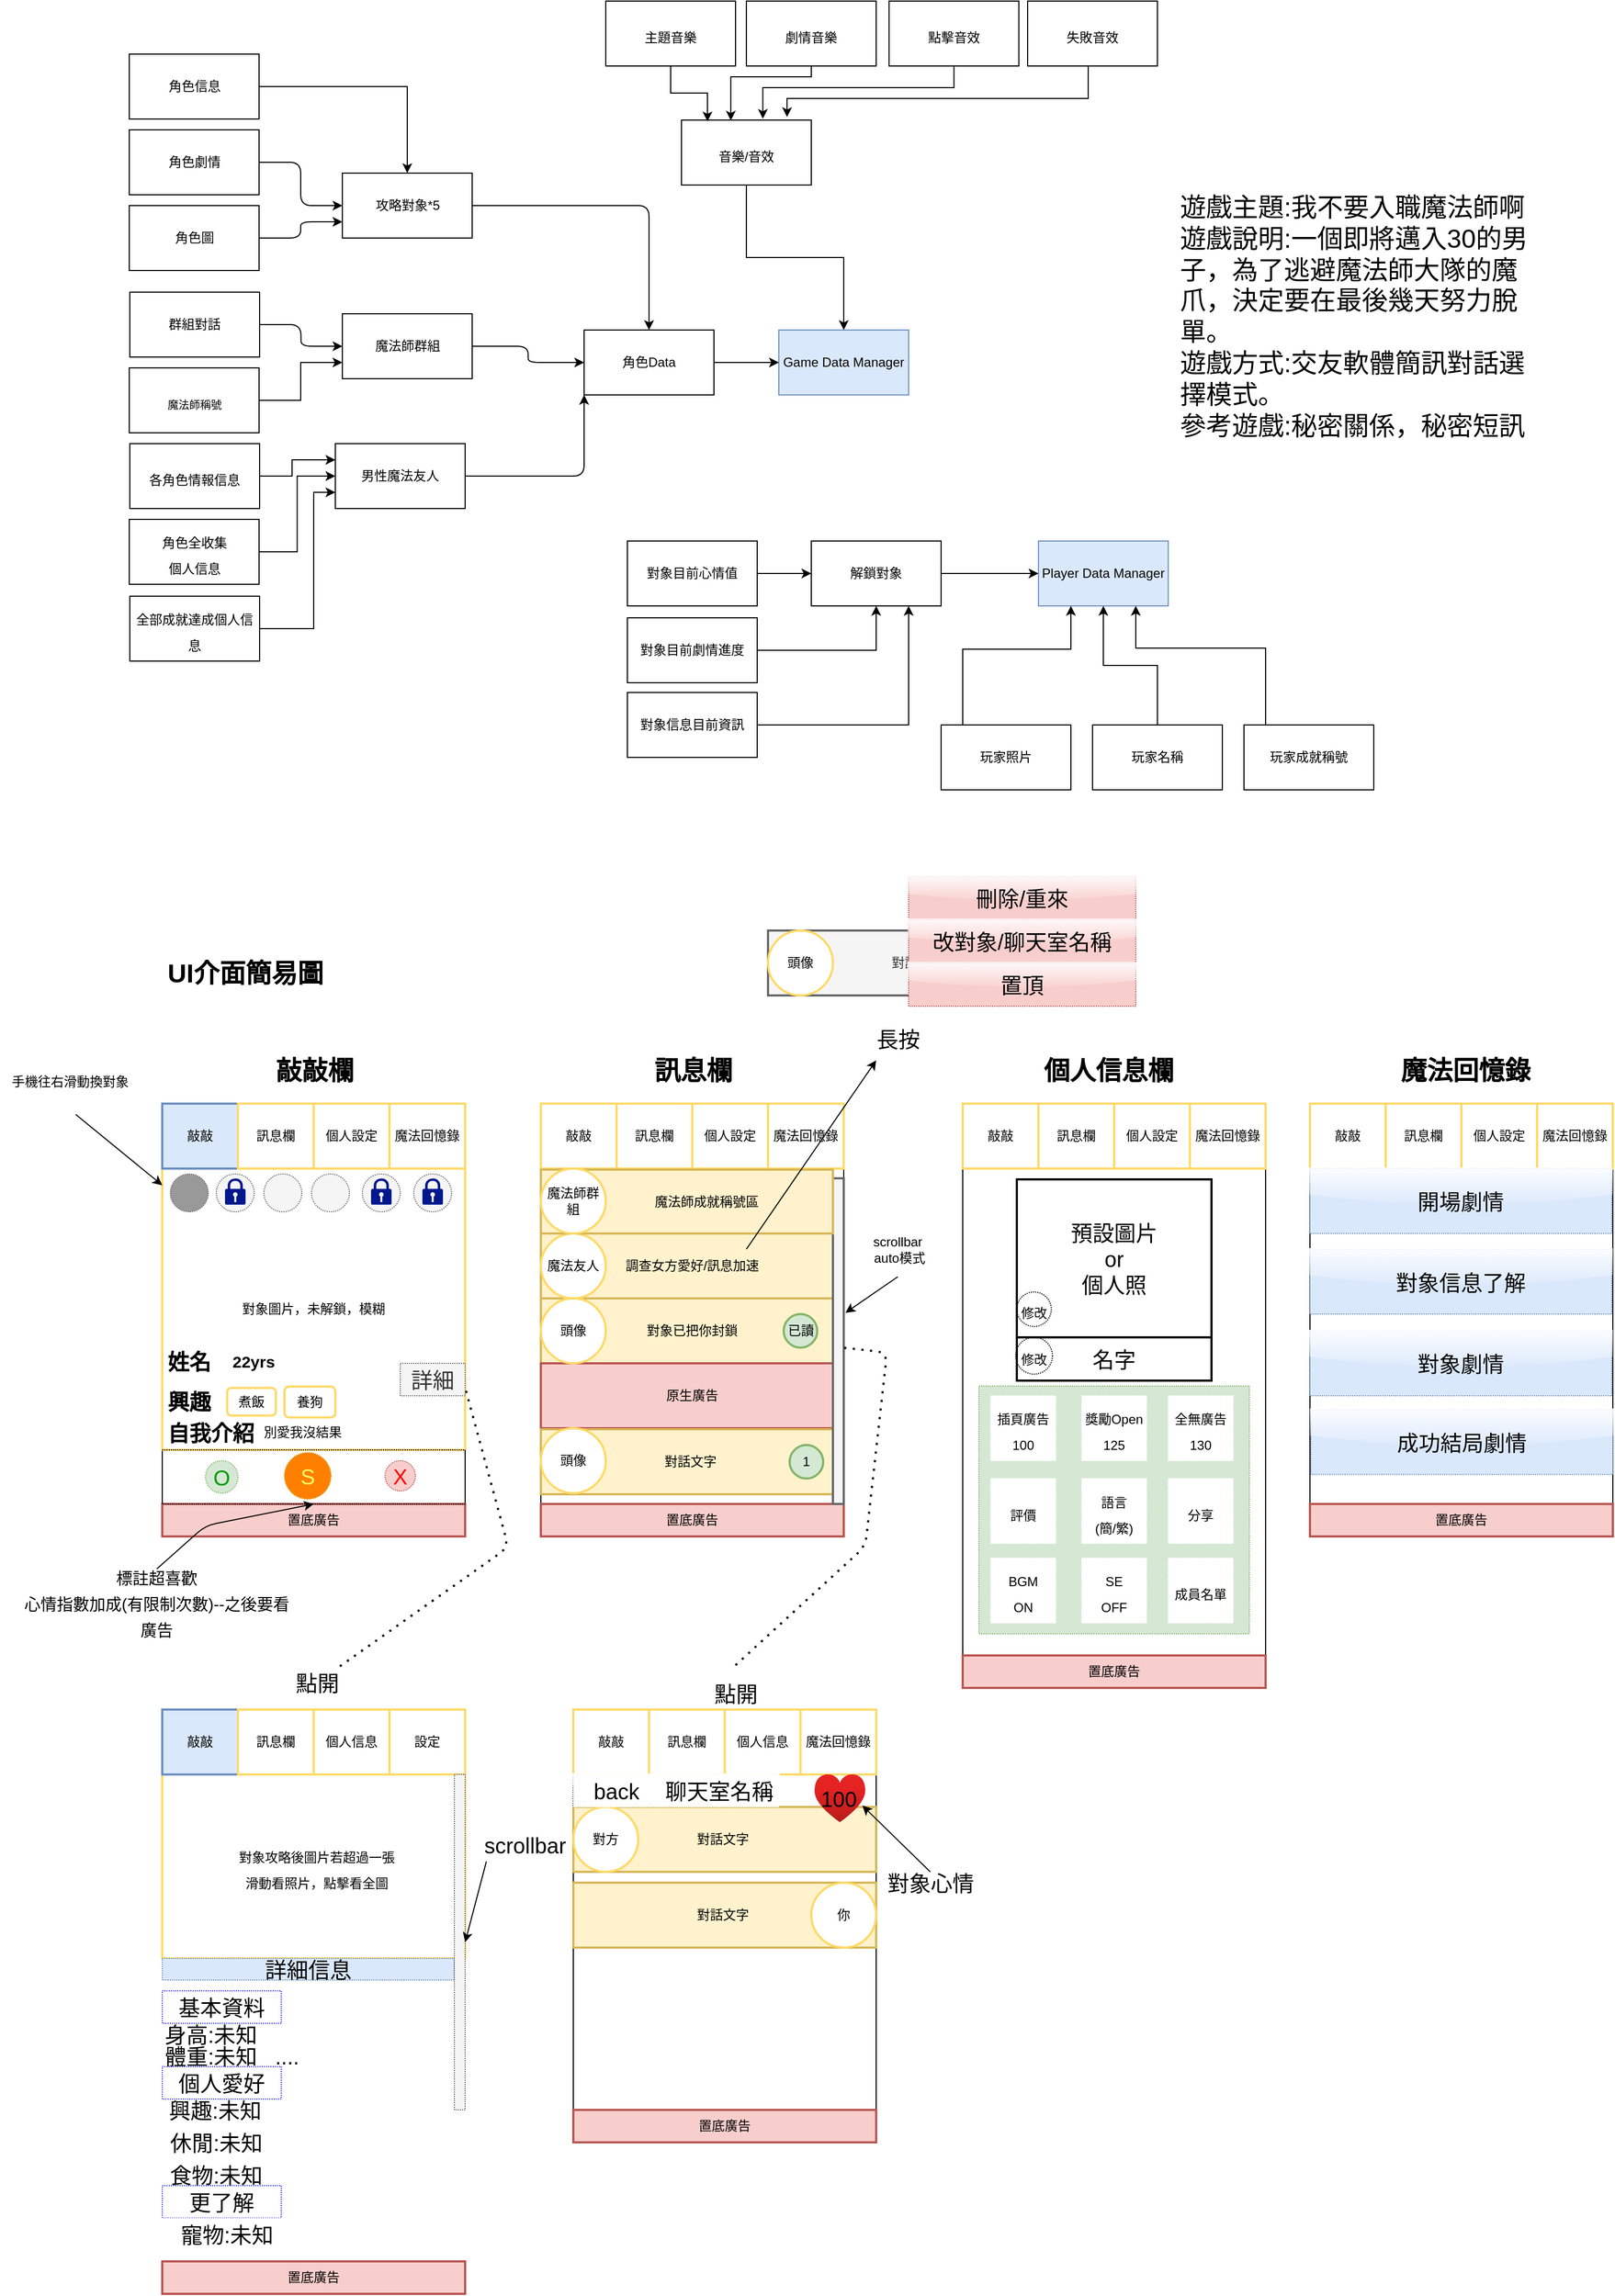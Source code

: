 <mxfile version="13.7.7" type="github">
  <diagram id="C5RBs43oDa-KdzZeNtuy" name="Page-1">
    <mxGraphModel dx="1483" dy="1998" grid="1" gridSize="10" guides="1" tooltips="1" connect="1" arrows="1" fold="1" page="1" pageScale="1" pageWidth="827" pageHeight="1169" math="0" shadow="0">
      <root>
        <mxCell id="WIyWlLk6GJQsqaUBKTNV-0" />
        <mxCell id="WIyWlLk6GJQsqaUBKTNV-1" parent="WIyWlLk6GJQsqaUBKTNV-0" />
        <mxCell id="mySx-vdoxIDwQuJCz_Mn-138" value="" style="rounded=0;whiteSpace=wrap;html=1;strokeColor=#FFFFFF;" vertex="1" parent="WIyWlLk6GJQsqaUBKTNV-1">
          <mxGeometry x="180" y="1480" width="280" height="540" as="geometry" />
        </mxCell>
        <mxCell id="o_hP6OhIO7ro0egOGFB4-0" value="Game Data Manager" style="rounded=0;whiteSpace=wrap;html=1;fillColor=#dae8fc;strokeColor=#6c8ebf;" parent="WIyWlLk6GJQsqaUBKTNV-1" vertex="1">
          <mxGeometry x="750" y="205" width="120" height="60" as="geometry" />
        </mxCell>
        <mxCell id="o_hP6OhIO7ro0egOGFB4-37" style="edgeStyle=orthogonalEdgeStyle;curved=0;rounded=1;sketch=0;orthogonalLoop=1;jettySize=auto;html=1;entryX=0;entryY=1;entryDx=0;entryDy=0;" parent="WIyWlLk6GJQsqaUBKTNV-1" source="o_hP6OhIO7ro0egOGFB4-10" target="o_hP6OhIO7ro0egOGFB4-24" edge="1">
          <mxGeometry relative="1" as="geometry" />
        </mxCell>
        <mxCell id="o_hP6OhIO7ro0egOGFB4-10" value="男性魔法友人&lt;br&gt;" style="rounded=0;whiteSpace=wrap;html=1;" parent="WIyWlLk6GJQsqaUBKTNV-1" vertex="1">
          <mxGeometry x="340" y="310" width="120" height="60" as="geometry" />
        </mxCell>
        <mxCell id="o_hP6OhIO7ro0egOGFB4-13" value="Player Data Manager" style="rounded=0;whiteSpace=wrap;html=1;fillColor=#dae8fc;strokeColor=#6c8ebf;" parent="WIyWlLk6GJQsqaUBKTNV-1" vertex="1">
          <mxGeometry x="990" y="400" width="120" height="60" as="geometry" />
        </mxCell>
        <mxCell id="o_hP6OhIO7ro0egOGFB4-39" style="edgeStyle=orthogonalEdgeStyle;curved=0;rounded=1;sketch=0;orthogonalLoop=1;jettySize=auto;html=1;entryX=0;entryY=0.5;entryDx=0;entryDy=0;" parent="WIyWlLk6GJQsqaUBKTNV-1" source="o_hP6OhIO7ro0egOGFB4-24" target="o_hP6OhIO7ro0egOGFB4-0" edge="1">
          <mxGeometry relative="1" as="geometry" />
        </mxCell>
        <mxCell id="o_hP6OhIO7ro0egOGFB4-24" value="角色Data" style="rounded=0;whiteSpace=wrap;html=1;sketch=0;" parent="WIyWlLk6GJQsqaUBKTNV-1" vertex="1">
          <mxGeometry x="570" y="205" width="120" height="60" as="geometry" />
        </mxCell>
        <mxCell id="o_hP6OhIO7ro0egOGFB4-69" value="&lt;font style=&quot;font-size: 24px&quot;&gt;遊戲主題:我不要入職魔法師啊&lt;br&gt;遊戲說明:一個即將邁入30的男子，為了逃避魔法師大隊的魔爪，決定要在最後幾天努力脫單。&lt;br&gt;遊戲方式:交友軟體簡訊對話選擇模式。&lt;br&gt;參考遊戲:秘密關係，秘密短訊&lt;br&gt;&lt;/font&gt;" style="text;html=1;strokeColor=none;fillColor=none;align=left;verticalAlign=top;whiteSpace=wrap;rounded=0;sketch=0;" parent="WIyWlLk6GJQsqaUBKTNV-1" vertex="1">
          <mxGeometry x="1119" y="71" width="330" height="380" as="geometry" />
        </mxCell>
        <mxCell id="o_hP6OhIO7ro0egOGFB4-81" style="edgeStyle=orthogonalEdgeStyle;curved=0;rounded=1;sketch=0;orthogonalLoop=1;jettySize=auto;html=1;entryX=0;entryY=0.5;entryDx=0;entryDy=0;" parent="WIyWlLk6GJQsqaUBKTNV-1" source="o_hP6OhIO7ro0egOGFB4-71" target="o_hP6OhIO7ro0egOGFB4-79" edge="1">
          <mxGeometry relative="1" as="geometry" />
        </mxCell>
        <mxCell id="o_hP6OhIO7ro0egOGFB4-71" value="角色劇情" style="rounded=0;whiteSpace=wrap;html=1;sketch=0;align=center;" parent="WIyWlLk6GJQsqaUBKTNV-1" vertex="1">
          <mxGeometry x="149.5" y="20" width="120" height="60" as="geometry" />
        </mxCell>
        <mxCell id="o_hP6OhIO7ro0egOGFB4-74" value="" style="edgeStyle=orthogonalEdgeStyle;curved=0;rounded=1;sketch=0;orthogonalLoop=1;jettySize=auto;html=1;" parent="WIyWlLk6GJQsqaUBKTNV-1" source="o_hP6OhIO7ro0egOGFB4-73" target="o_hP6OhIO7ro0egOGFB4-13" edge="1">
          <mxGeometry relative="1" as="geometry" />
        </mxCell>
        <mxCell id="o_hP6OhIO7ro0egOGFB4-73" value="解鎖對象" style="rounded=0;whiteSpace=wrap;html=1;sketch=0;align=center;" parent="WIyWlLk6GJQsqaUBKTNV-1" vertex="1">
          <mxGeometry x="780" y="400" width="120" height="60" as="geometry" />
        </mxCell>
        <mxCell id="o_hP6OhIO7ro0egOGFB4-82" style="edgeStyle=orthogonalEdgeStyle;curved=0;rounded=1;sketch=0;orthogonalLoop=1;jettySize=auto;html=1;entryX=0;entryY=0.75;entryDx=0;entryDy=0;" parent="WIyWlLk6GJQsqaUBKTNV-1" source="o_hP6OhIO7ro0egOGFB4-77" target="o_hP6OhIO7ro0egOGFB4-79" edge="1">
          <mxGeometry relative="1" as="geometry" />
        </mxCell>
        <mxCell id="o_hP6OhIO7ro0egOGFB4-77" value="角色圖" style="rounded=0;whiteSpace=wrap;html=1;sketch=0;align=center;" parent="WIyWlLk6GJQsqaUBKTNV-1" vertex="1">
          <mxGeometry x="149.5" y="90" width="120" height="60" as="geometry" />
        </mxCell>
        <mxCell id="o_hP6OhIO7ro0egOGFB4-83" style="edgeStyle=orthogonalEdgeStyle;curved=0;rounded=1;sketch=0;orthogonalLoop=1;jettySize=auto;html=1;" parent="WIyWlLk6GJQsqaUBKTNV-1" source="o_hP6OhIO7ro0egOGFB4-79" target="o_hP6OhIO7ro0egOGFB4-24" edge="1">
          <mxGeometry relative="1" as="geometry" />
        </mxCell>
        <mxCell id="o_hP6OhIO7ro0egOGFB4-79" value="攻略對象*5" style="rounded=0;whiteSpace=wrap;html=1;sketch=0;align=center;" parent="WIyWlLk6GJQsqaUBKTNV-1" vertex="1">
          <mxGeometry x="346.5" y="60" width="120" height="60" as="geometry" />
        </mxCell>
        <mxCell id="o_hP6OhIO7ro0egOGFB4-86" value="" style="edgeStyle=orthogonalEdgeStyle;curved=0;rounded=1;sketch=0;orthogonalLoop=1;jettySize=auto;html=1;" parent="WIyWlLk6GJQsqaUBKTNV-1" source="o_hP6OhIO7ro0egOGFB4-84" target="o_hP6OhIO7ro0egOGFB4-85" edge="1">
          <mxGeometry relative="1" as="geometry" />
        </mxCell>
        <mxCell id="o_hP6OhIO7ro0egOGFB4-84" value="群組對話" style="rounded=0;whiteSpace=wrap;html=1;sketch=0;align=center;" parent="WIyWlLk6GJQsqaUBKTNV-1" vertex="1">
          <mxGeometry x="150" y="170" width="120" height="60" as="geometry" />
        </mxCell>
        <mxCell id="o_hP6OhIO7ro0egOGFB4-87" style="edgeStyle=orthogonalEdgeStyle;curved=0;rounded=1;sketch=0;orthogonalLoop=1;jettySize=auto;html=1;" parent="WIyWlLk6GJQsqaUBKTNV-1" source="o_hP6OhIO7ro0egOGFB4-85" target="o_hP6OhIO7ro0egOGFB4-24" edge="1">
          <mxGeometry relative="1" as="geometry" />
        </mxCell>
        <mxCell id="o_hP6OhIO7ro0egOGFB4-85" value="魔法師群組" style="rounded=0;whiteSpace=wrap;html=1;sketch=0;align=center;" parent="WIyWlLk6GJQsqaUBKTNV-1" vertex="1">
          <mxGeometry x="346.5" y="190" width="120" height="60" as="geometry" />
        </mxCell>
        <mxCell id="mySx-vdoxIDwQuJCz_Mn-2" value="" style="edgeStyle=orthogonalEdgeStyle;rounded=0;orthogonalLoop=1;jettySize=auto;html=1;" edge="1" parent="WIyWlLk6GJQsqaUBKTNV-1" source="mySx-vdoxIDwQuJCz_Mn-1" target="o_hP6OhIO7ro0egOGFB4-73">
          <mxGeometry relative="1" as="geometry" />
        </mxCell>
        <mxCell id="mySx-vdoxIDwQuJCz_Mn-1" value="對象目前心情值" style="rounded=0;whiteSpace=wrap;html=1;" vertex="1" parent="WIyWlLk6GJQsqaUBKTNV-1">
          <mxGeometry x="610" y="400" width="120" height="60" as="geometry" />
        </mxCell>
        <mxCell id="mySx-vdoxIDwQuJCz_Mn-5" style="edgeStyle=orthogonalEdgeStyle;rounded=0;orthogonalLoop=1;jettySize=auto;html=1;" edge="1" parent="WIyWlLk6GJQsqaUBKTNV-1" source="mySx-vdoxIDwQuJCz_Mn-3" target="o_hP6OhIO7ro0egOGFB4-73">
          <mxGeometry relative="1" as="geometry" />
        </mxCell>
        <mxCell id="mySx-vdoxIDwQuJCz_Mn-3" value="對象目前劇情進度" style="rounded=0;whiteSpace=wrap;html=1;" vertex="1" parent="WIyWlLk6GJQsqaUBKTNV-1">
          <mxGeometry x="610" y="471" width="120" height="60" as="geometry" />
        </mxCell>
        <mxCell id="mySx-vdoxIDwQuJCz_Mn-8" value="" style="edgeStyle=orthogonalEdgeStyle;rounded=0;orthogonalLoop=1;jettySize=auto;html=1;" edge="1" parent="WIyWlLk6GJQsqaUBKTNV-1" source="mySx-vdoxIDwQuJCz_Mn-7" target="o_hP6OhIO7ro0egOGFB4-13">
          <mxGeometry relative="1" as="geometry" />
        </mxCell>
        <mxCell id="mySx-vdoxIDwQuJCz_Mn-7" value="玩家名稱" style="rounded=0;whiteSpace=wrap;html=1;" vertex="1" parent="WIyWlLk6GJQsqaUBKTNV-1">
          <mxGeometry x="1040" y="570" width="120" height="60" as="geometry" />
        </mxCell>
        <mxCell id="mySx-vdoxIDwQuJCz_Mn-10" style="edgeStyle=orthogonalEdgeStyle;rounded=0;orthogonalLoop=1;jettySize=auto;html=1;entryX=0.25;entryY=1;entryDx=0;entryDy=0;" edge="1" parent="WIyWlLk6GJQsqaUBKTNV-1" source="mySx-vdoxIDwQuJCz_Mn-9" target="o_hP6OhIO7ro0egOGFB4-13">
          <mxGeometry relative="1" as="geometry">
            <Array as="points">
              <mxPoint x="920" y="500" />
              <mxPoint x="1020" y="500" />
            </Array>
          </mxGeometry>
        </mxCell>
        <mxCell id="mySx-vdoxIDwQuJCz_Mn-9" value="玩家照片" style="rounded=0;whiteSpace=wrap;html=1;" vertex="1" parent="WIyWlLk6GJQsqaUBKTNV-1">
          <mxGeometry x="900" y="570" width="120" height="60" as="geometry" />
        </mxCell>
        <mxCell id="mySx-vdoxIDwQuJCz_Mn-12" style="edgeStyle=orthogonalEdgeStyle;rounded=0;orthogonalLoop=1;jettySize=auto;html=1;entryX=0.75;entryY=1;entryDx=0;entryDy=0;" edge="1" parent="WIyWlLk6GJQsqaUBKTNV-1" source="mySx-vdoxIDwQuJCz_Mn-11" target="o_hP6OhIO7ro0egOGFB4-13">
          <mxGeometry relative="1" as="geometry">
            <Array as="points">
              <mxPoint x="1200" y="499" />
              <mxPoint x="1080" y="499" />
            </Array>
          </mxGeometry>
        </mxCell>
        <mxCell id="mySx-vdoxIDwQuJCz_Mn-11" value="玩家成就稱號" style="rounded=0;whiteSpace=wrap;html=1;" vertex="1" parent="WIyWlLk6GJQsqaUBKTNV-1">
          <mxGeometry x="1180" y="570" width="120" height="60" as="geometry" />
        </mxCell>
        <mxCell id="mySx-vdoxIDwQuJCz_Mn-15" style="edgeStyle=orthogonalEdgeStyle;rounded=0;orthogonalLoop=1;jettySize=auto;html=1;entryX=0.75;entryY=1;entryDx=0;entryDy=0;" edge="1" parent="WIyWlLk6GJQsqaUBKTNV-1" source="mySx-vdoxIDwQuJCz_Mn-14" target="o_hP6OhIO7ro0egOGFB4-73">
          <mxGeometry relative="1" as="geometry" />
        </mxCell>
        <mxCell id="mySx-vdoxIDwQuJCz_Mn-14" value="對象信息目前資訊" style="rounded=0;whiteSpace=wrap;html=1;" vertex="1" parent="WIyWlLk6GJQsqaUBKTNV-1">
          <mxGeometry x="610" y="540" width="120" height="60" as="geometry" />
        </mxCell>
        <mxCell id="mySx-vdoxIDwQuJCz_Mn-17" style="edgeStyle=orthogonalEdgeStyle;rounded=0;orthogonalLoop=1;jettySize=auto;html=1;exitX=1;exitY=0.5;exitDx=0;exitDy=0;entryX=0.5;entryY=0;entryDx=0;entryDy=0;" edge="1" parent="WIyWlLk6GJQsqaUBKTNV-1" source="mySx-vdoxIDwQuJCz_Mn-16" target="o_hP6OhIO7ro0egOGFB4-79">
          <mxGeometry relative="1" as="geometry" />
        </mxCell>
        <mxCell id="mySx-vdoxIDwQuJCz_Mn-16" value="角色信息" style="rounded=0;whiteSpace=wrap;html=1;" vertex="1" parent="WIyWlLk6GJQsqaUBKTNV-1">
          <mxGeometry x="149.5" y="-50" width="120" height="60" as="geometry" />
        </mxCell>
        <mxCell id="mySx-vdoxIDwQuJCz_Mn-19" value="" style="rounded=0;whiteSpace=wrap;html=1;" vertex="1" parent="WIyWlLk6GJQsqaUBKTNV-1">
          <mxGeometry x="180" y="920" width="280" height="400" as="geometry" />
        </mxCell>
        <mxCell id="mySx-vdoxIDwQuJCz_Mn-20" value="&lt;h1&gt;UI介面簡易圖&lt;/h1&gt;" style="text;html=1;strokeColor=none;fillColor=none;spacing=5;spacingTop=-20;whiteSpace=wrap;overflow=hidden;rounded=0;" vertex="1" parent="WIyWlLk6GJQsqaUBKTNV-1">
          <mxGeometry x="180" y="780" width="190" height="120" as="geometry" />
        </mxCell>
        <mxCell id="mySx-vdoxIDwQuJCz_Mn-21" value="&lt;h1&gt;敲敲欄&lt;/h1&gt;" style="text;html=1;strokeColor=none;fillColor=none;spacing=5;spacingTop=-20;whiteSpace=wrap;overflow=hidden;rounded=0;" vertex="1" parent="WIyWlLk6GJQsqaUBKTNV-1">
          <mxGeometry x="280" y="870" width="80" height="40" as="geometry" />
        </mxCell>
        <mxCell id="mySx-vdoxIDwQuJCz_Mn-22" value="&lt;h1&gt;訊息欄&lt;/h1&gt;" style="text;html=1;strokeColor=none;fillColor=none;spacing=5;spacingTop=-20;whiteSpace=wrap;overflow=hidden;rounded=0;" vertex="1" parent="WIyWlLk6GJQsqaUBKTNV-1">
          <mxGeometry x="630" y="870" width="80" height="40" as="geometry" />
        </mxCell>
        <mxCell id="mySx-vdoxIDwQuJCz_Mn-23" value="" style="rounded=0;whiteSpace=wrap;html=1;" vertex="1" parent="WIyWlLk6GJQsqaUBKTNV-1">
          <mxGeometry x="530" y="920" width="280" height="400" as="geometry" />
        </mxCell>
        <mxCell id="mySx-vdoxIDwQuJCz_Mn-26" value="調查女方愛好/訊息加速" style="rounded=0;whiteSpace=wrap;html=1;fillColor=#fff2cc;strokeColor=#d6b656;strokeWidth=2;" vertex="1" parent="WIyWlLk6GJQsqaUBKTNV-1">
          <mxGeometry x="530" y="1040" width="280" height="60" as="geometry" />
        </mxCell>
        <mxCell id="mySx-vdoxIDwQuJCz_Mn-27" value="對象已把你封鎖" style="rounded=0;whiteSpace=wrap;html=1;fillColor=#fff2cc;strokeColor=#d6b656;strokeWidth=2;" vertex="1" parent="WIyWlLk6GJQsqaUBKTNV-1">
          <mxGeometry x="530" y="1100" width="280" height="60" as="geometry" />
        </mxCell>
        <mxCell id="mySx-vdoxIDwQuJCz_Mn-28" value="原生廣告" style="rounded=0;whiteSpace=wrap;html=1;fillColor=#f8cecc;strokeColor=#b85450;strokeWidth=2;" vertex="1" parent="WIyWlLk6GJQsqaUBKTNV-1">
          <mxGeometry x="530" y="1160" width="280" height="60" as="geometry" />
        </mxCell>
        <mxCell id="mySx-vdoxIDwQuJCz_Mn-29" value="&lt;span&gt;對話文字&amp;nbsp;&lt;/span&gt;" style="rounded=0;whiteSpace=wrap;html=1;fillColor=#fff2cc;strokeColor=#d6b656;strokeWidth=2;" vertex="1" parent="WIyWlLk6GJQsqaUBKTNV-1">
          <mxGeometry x="530" y="1221" width="280" height="60" as="geometry" />
        </mxCell>
        <mxCell id="mySx-vdoxIDwQuJCz_Mn-30" value="置底廣告" style="rounded=0;whiteSpace=wrap;html=1;strokeColor=#b85450;strokeWidth=2;fillColor=#f8cecc;" vertex="1" parent="WIyWlLk6GJQsqaUBKTNV-1">
          <mxGeometry x="530" y="1290" width="280" height="30" as="geometry" />
        </mxCell>
        <mxCell id="mySx-vdoxIDwQuJCz_Mn-31" value="置底廣告" style="rounded=0;whiteSpace=wrap;html=1;strokeColor=#b85450;strokeWidth=2;fillColor=#f8cecc;" vertex="1" parent="WIyWlLk6GJQsqaUBKTNV-1">
          <mxGeometry x="180" y="1290" width="280" height="30" as="geometry" />
        </mxCell>
        <mxCell id="mySx-vdoxIDwQuJCz_Mn-33" value="&lt;span&gt;魔法友人&lt;/span&gt;" style="ellipse;whiteSpace=wrap;html=1;aspect=fixed;strokeColor=#FFD966;strokeWidth=2;" vertex="1" parent="WIyWlLk6GJQsqaUBKTNV-1">
          <mxGeometry x="530" y="1040" width="60" height="60" as="geometry" />
        </mxCell>
        <mxCell id="mySx-vdoxIDwQuJCz_Mn-34" value="頭像" style="ellipse;whiteSpace=wrap;html=1;aspect=fixed;strokeColor=#FFD966;strokeWidth=2;" vertex="1" parent="WIyWlLk6GJQsqaUBKTNV-1">
          <mxGeometry x="530" y="1100" width="60" height="60" as="geometry" />
        </mxCell>
        <mxCell id="mySx-vdoxIDwQuJCz_Mn-35" value="頭像" style="ellipse;whiteSpace=wrap;html=1;aspect=fixed;strokeColor=#FFD966;strokeWidth=2;" vertex="1" parent="WIyWlLk6GJQsqaUBKTNV-1">
          <mxGeometry x="530" y="1220" width="60" height="60" as="geometry" />
        </mxCell>
        <mxCell id="mySx-vdoxIDwQuJCz_Mn-36" value="1" style="ellipse;whiteSpace=wrap;html=1;aspect=fixed;strokeColor=#82b366;strokeWidth=2;fillColor=#d5e8d4;" vertex="1" parent="WIyWlLk6GJQsqaUBKTNV-1">
          <mxGeometry x="760" y="1235.5" width="31" height="31" as="geometry" />
        </mxCell>
        <mxCell id="mySx-vdoxIDwQuJCz_Mn-37" value="已讀" style="ellipse;whiteSpace=wrap;html=1;aspect=fixed;strokeColor=#82b366;strokeWidth=2;fillColor=#d5e8d4;" vertex="1" parent="WIyWlLk6GJQsqaUBKTNV-1">
          <mxGeometry x="754.5" y="1114.5" width="31" height="31" as="geometry" />
        </mxCell>
        <mxCell id="mySx-vdoxIDwQuJCz_Mn-39" value="" style="rounded=0;whiteSpace=wrap;html=1;strokeColor=#666666;strokeWidth=2;fillColor=#f5f5f5;fontColor=#333333;" vertex="1" parent="WIyWlLk6GJQsqaUBKTNV-1">
          <mxGeometry x="800" y="989" width="10" height="301" as="geometry" />
        </mxCell>
        <mxCell id="mySx-vdoxIDwQuJCz_Mn-40" value="" style="endArrow=classic;html=1;entryX=1.16;entryY=0.413;entryDx=0;entryDy=0;entryPerimeter=0;exitX=0.5;exitY=1;exitDx=0;exitDy=0;" edge="1" parent="WIyWlLk6GJQsqaUBKTNV-1" source="mySx-vdoxIDwQuJCz_Mn-41" target="mySx-vdoxIDwQuJCz_Mn-39">
          <mxGeometry width="50" height="50" relative="1" as="geometry">
            <mxPoint x="890" y="1060" as="sourcePoint" />
            <mxPoint x="630" y="1100" as="targetPoint" />
          </mxGeometry>
        </mxCell>
        <mxCell id="mySx-vdoxIDwQuJCz_Mn-41" value="scrollbar&lt;br&gt;&amp;nbsp;auto模式" style="text;html=1;strokeColor=none;fillColor=none;align=center;verticalAlign=middle;whiteSpace=wrap;rounded=0;" vertex="1" parent="WIyWlLk6GJQsqaUBKTNV-1">
          <mxGeometry x="810" y="1030" width="100" height="50" as="geometry" />
        </mxCell>
        <mxCell id="mySx-vdoxIDwQuJCz_Mn-43" value="" style="rounded=0;whiteSpace=wrap;html=1;" vertex="1" parent="WIyWlLk6GJQsqaUBKTNV-1">
          <mxGeometry x="1241" y="920" width="280" height="400" as="geometry" />
        </mxCell>
        <mxCell id="mySx-vdoxIDwQuJCz_Mn-44" value="&lt;h1&gt;魔法回憶錄&lt;/h1&gt;" style="text;html=1;strokeColor=none;fillColor=none;spacing=5;spacingTop=-20;whiteSpace=wrap;overflow=hidden;rounded=0;" vertex="1" parent="WIyWlLk6GJQsqaUBKTNV-1">
          <mxGeometry x="1320" y="870" width="139" height="40" as="geometry" />
        </mxCell>
        <mxCell id="mySx-vdoxIDwQuJCz_Mn-45" value="置底廣告" style="rounded=0;whiteSpace=wrap;html=1;strokeColor=#b85450;strokeWidth=2;fillColor=#f8cecc;" vertex="1" parent="WIyWlLk6GJQsqaUBKTNV-1">
          <mxGeometry x="1241" y="1290" width="280" height="30" as="geometry" />
        </mxCell>
        <mxCell id="mySx-vdoxIDwQuJCz_Mn-46" value="" style="rounded=0;whiteSpace=wrap;html=1;strokeColor=#FFD966;strokeWidth=2;" vertex="1" parent="WIyWlLk6GJQsqaUBKTNV-1">
          <mxGeometry x="530" y="920" width="280" height="60" as="geometry" />
        </mxCell>
        <mxCell id="mySx-vdoxIDwQuJCz_Mn-48" value="對象圖片，未解鎖，模糊" style="rounded=0;whiteSpace=wrap;html=1;strokeColor=#FFD966;strokeWidth=2;" vertex="1" parent="WIyWlLk6GJQsqaUBKTNV-1">
          <mxGeometry x="180" y="980" width="280" height="260" as="geometry" />
        </mxCell>
        <mxCell id="mySx-vdoxIDwQuJCz_Mn-64" value="" style="group" vertex="1" connectable="0" parent="WIyWlLk6GJQsqaUBKTNV-1">
          <mxGeometry x="1241" y="920" width="280" height="60" as="geometry" />
        </mxCell>
        <mxCell id="mySx-vdoxIDwQuJCz_Mn-60" value="&lt;span&gt;敲敲&lt;/span&gt;" style="rounded=0;whiteSpace=wrap;html=1;strokeColor=#FFD966;strokeWidth=2;" vertex="1" parent="mySx-vdoxIDwQuJCz_Mn-64">
          <mxGeometry width="70" height="60" as="geometry" />
        </mxCell>
        <mxCell id="mySx-vdoxIDwQuJCz_Mn-61" value="&lt;span&gt;訊息欄&lt;/span&gt;" style="rounded=0;whiteSpace=wrap;html=1;strokeColor=#FFD966;strokeWidth=2;" vertex="1" parent="mySx-vdoxIDwQuJCz_Mn-64">
          <mxGeometry x="70" width="70" height="60" as="geometry" />
        </mxCell>
        <mxCell id="mySx-vdoxIDwQuJCz_Mn-62" value="個人設定" style="rounded=0;whiteSpace=wrap;html=1;strokeColor=#FFD966;strokeWidth=2;" vertex="1" parent="mySx-vdoxIDwQuJCz_Mn-64">
          <mxGeometry x="140" width="70" height="60" as="geometry" />
        </mxCell>
        <mxCell id="mySx-vdoxIDwQuJCz_Mn-63" value="魔法回憶錄" style="rounded=0;whiteSpace=wrap;html=1;strokeColor=#FFD966;strokeWidth=2;align=center;" vertex="1" parent="mySx-vdoxIDwQuJCz_Mn-64">
          <mxGeometry x="210" width="70" height="60" as="geometry" />
        </mxCell>
        <mxCell id="mySx-vdoxIDwQuJCz_Mn-65" value="" style="group;fillColor=#e1d5e7;strokeColor=#9673a6;" vertex="1" connectable="0" parent="WIyWlLk6GJQsqaUBKTNV-1">
          <mxGeometry x="180" y="920" width="280" height="60" as="geometry" />
        </mxCell>
        <mxCell id="mySx-vdoxIDwQuJCz_Mn-56" value="敲敲" style="rounded=0;whiteSpace=wrap;html=1;strokeColor=#6c8ebf;strokeWidth=2;fillColor=#dae8fc;" vertex="1" parent="mySx-vdoxIDwQuJCz_Mn-65">
          <mxGeometry width="70" height="60" as="geometry" />
        </mxCell>
        <mxCell id="mySx-vdoxIDwQuJCz_Mn-57" value="訊息欄" style="rounded=0;whiteSpace=wrap;html=1;strokeColor=#FFD966;strokeWidth=2;" vertex="1" parent="mySx-vdoxIDwQuJCz_Mn-65">
          <mxGeometry x="70" width="70" height="60" as="geometry" />
        </mxCell>
        <mxCell id="mySx-vdoxIDwQuJCz_Mn-58" value="個人設定" style="rounded=0;whiteSpace=wrap;html=1;strokeColor=#FFD966;strokeWidth=2;" vertex="1" parent="mySx-vdoxIDwQuJCz_Mn-65">
          <mxGeometry x="140" width="70" height="60" as="geometry" />
        </mxCell>
        <mxCell id="mySx-vdoxIDwQuJCz_Mn-59" value="魔法回憶錄" style="rounded=0;whiteSpace=wrap;html=1;strokeColor=#FFD966;strokeWidth=2;" vertex="1" parent="mySx-vdoxIDwQuJCz_Mn-65">
          <mxGeometry x="210" width="70" height="60" as="geometry" />
        </mxCell>
        <mxCell id="mySx-vdoxIDwQuJCz_Mn-66" value="" style="group" vertex="1" connectable="0" parent="WIyWlLk6GJQsqaUBKTNV-1">
          <mxGeometry x="530" y="920" width="280" height="60" as="geometry" />
        </mxCell>
        <mxCell id="mySx-vdoxIDwQuJCz_Mn-67" value="敲敲" style="rounded=0;whiteSpace=wrap;html=1;strokeColor=#FFD966;strokeWidth=2;" vertex="1" parent="mySx-vdoxIDwQuJCz_Mn-66">
          <mxGeometry width="70" height="60" as="geometry" />
        </mxCell>
        <mxCell id="mySx-vdoxIDwQuJCz_Mn-68" value="&lt;span&gt;訊息欄&lt;/span&gt;" style="rounded=0;whiteSpace=wrap;html=1;strokeColor=#FFD966;strokeWidth=2;" vertex="1" parent="mySx-vdoxIDwQuJCz_Mn-66">
          <mxGeometry x="70" width="70" height="60" as="geometry" />
        </mxCell>
        <mxCell id="mySx-vdoxIDwQuJCz_Mn-69" value="個人設定" style="rounded=0;whiteSpace=wrap;html=1;strokeColor=#FFD966;strokeWidth=2;" vertex="1" parent="mySx-vdoxIDwQuJCz_Mn-66">
          <mxGeometry x="140" width="70" height="60" as="geometry" />
        </mxCell>
        <mxCell id="mySx-vdoxIDwQuJCz_Mn-70" value="魔法回憶錄" style="rounded=0;whiteSpace=wrap;html=1;strokeColor=#FFD966;strokeWidth=2;" vertex="1" parent="mySx-vdoxIDwQuJCz_Mn-66">
          <mxGeometry x="210" width="70" height="60" as="geometry" />
        </mxCell>
        <mxCell id="mySx-vdoxIDwQuJCz_Mn-71" value="" style="rounded=0;whiteSpace=wrap;html=1;" vertex="1" parent="WIyWlLk6GJQsqaUBKTNV-1">
          <mxGeometry x="920" y="920" width="280" height="540" as="geometry" />
        </mxCell>
        <mxCell id="mySx-vdoxIDwQuJCz_Mn-72" value="&lt;h1&gt;個人信息欄&lt;/h1&gt;" style="text;html=1;strokeColor=none;fillColor=none;spacing=5;spacingTop=-20;whiteSpace=wrap;overflow=hidden;rounded=0;" vertex="1" parent="WIyWlLk6GJQsqaUBKTNV-1">
          <mxGeometry x="990" y="870" width="140" height="40" as="geometry" />
        </mxCell>
        <mxCell id="mySx-vdoxIDwQuJCz_Mn-73" value="置底廣告" style="rounded=0;whiteSpace=wrap;html=1;strokeColor=#b85450;strokeWidth=2;fillColor=#f8cecc;" vertex="1" parent="WIyWlLk6GJQsqaUBKTNV-1">
          <mxGeometry x="920" y="1430" width="280" height="30" as="geometry" />
        </mxCell>
        <mxCell id="mySx-vdoxIDwQuJCz_Mn-74" value="" style="group" vertex="1" connectable="0" parent="WIyWlLk6GJQsqaUBKTNV-1">
          <mxGeometry x="920" y="920" width="280" height="60" as="geometry" />
        </mxCell>
        <mxCell id="mySx-vdoxIDwQuJCz_Mn-75" value="敲敲" style="rounded=0;whiteSpace=wrap;html=1;strokeColor=#FFD966;strokeWidth=2;" vertex="1" parent="mySx-vdoxIDwQuJCz_Mn-74">
          <mxGeometry width="70" height="60" as="geometry" />
        </mxCell>
        <mxCell id="mySx-vdoxIDwQuJCz_Mn-76" value="&lt;span&gt;訊息欄&lt;/span&gt;" style="rounded=0;whiteSpace=wrap;html=1;strokeColor=#FFD966;strokeWidth=2;" vertex="1" parent="mySx-vdoxIDwQuJCz_Mn-74">
          <mxGeometry x="70" width="70" height="60" as="geometry" />
        </mxCell>
        <mxCell id="mySx-vdoxIDwQuJCz_Mn-77" value="個人設定" style="rounded=0;whiteSpace=wrap;html=1;strokeColor=#FFD966;strokeWidth=2;" vertex="1" parent="mySx-vdoxIDwQuJCz_Mn-74">
          <mxGeometry x="140" width="70" height="60" as="geometry" />
        </mxCell>
        <mxCell id="mySx-vdoxIDwQuJCz_Mn-78" value="魔法回憶錄" style="rounded=0;whiteSpace=wrap;html=1;strokeColor=#FFD966;strokeWidth=2;" vertex="1" parent="mySx-vdoxIDwQuJCz_Mn-74">
          <mxGeometry x="210" width="70" height="60" as="geometry" />
        </mxCell>
        <mxCell id="mySx-vdoxIDwQuJCz_Mn-79" value="&lt;h1 style=&quot;font-size: 20px;&quot;&gt;姓名&lt;/h1&gt;" style="text;html=1;strokeColor=none;fillColor=none;spacing=5;spacingTop=-20;whiteSpace=wrap;overflow=hidden;rounded=0;fontSize=20;" vertex="1" parent="WIyWlLk6GJQsqaUBKTNV-1">
          <mxGeometry x="180" y="1143.75" width="50" height="30" as="geometry" />
        </mxCell>
        <mxCell id="mySx-vdoxIDwQuJCz_Mn-80" value="&lt;h1&gt;&lt;font style=&quot;font-size: 15px&quot;&gt;22yrs&lt;/font&gt;&lt;/h1&gt;" style="text;html=1;strokeColor=none;fillColor=none;spacing=5;spacingTop=-20;whiteSpace=wrap;overflow=hidden;rounded=0;" vertex="1" parent="WIyWlLk6GJQsqaUBKTNV-1">
          <mxGeometry x="240" y="1136" width="60" height="45.5" as="geometry" />
        </mxCell>
        <mxCell id="mySx-vdoxIDwQuJCz_Mn-82" value="煮飯" style="rounded=1;whiteSpace=wrap;html=1;strokeColor=#FFD966;strokeWidth=2;" vertex="1" parent="WIyWlLk6GJQsqaUBKTNV-1">
          <mxGeometry x="240" y="1182.75" width="45" height="25.5" as="geometry" />
        </mxCell>
        <mxCell id="mySx-vdoxIDwQuJCz_Mn-83" value="養狗" style="rounded=1;whiteSpace=wrap;html=1;strokeColor=#FFD966;strokeWidth=2;" vertex="1" parent="WIyWlLk6GJQsqaUBKTNV-1">
          <mxGeometry x="293" y="1181.5" width="47" height="28.5" as="geometry" />
        </mxCell>
        <mxCell id="mySx-vdoxIDwQuJCz_Mn-84" value="&lt;h1 style=&quot;font-size: 20px;&quot;&gt;興趣&lt;/h1&gt;" style="text;html=1;strokeColor=none;fillColor=none;spacing=5;spacingTop=-20;whiteSpace=wrap;overflow=hidden;rounded=0;fontSize=20;" vertex="1" parent="WIyWlLk6GJQsqaUBKTNV-1">
          <mxGeometry x="180" y="1181" width="50" height="24.5" as="geometry" />
        </mxCell>
        <mxCell id="mySx-vdoxIDwQuJCz_Mn-94" value="" style="endArrow=classic;html=1;" edge="1" parent="WIyWlLk6GJQsqaUBKTNV-1" target="mySx-vdoxIDwQuJCz_Mn-48">
          <mxGeometry width="50" height="50" relative="1" as="geometry">
            <mxPoint x="100" y="930" as="sourcePoint" />
            <mxPoint x="170" y="1020" as="targetPoint" />
          </mxGeometry>
        </mxCell>
        <mxCell id="mySx-vdoxIDwQuJCz_Mn-95" value="手機往右滑動換對象&lt;br&gt;" style="text;html=1;strokeColor=none;fillColor=none;align=center;verticalAlign=middle;whiteSpace=wrap;rounded=0;" vertex="1" parent="WIyWlLk6GJQsqaUBKTNV-1">
          <mxGeometry x="30" y="870" width="130" height="60" as="geometry" />
        </mxCell>
        <mxCell id="mySx-vdoxIDwQuJCz_Mn-96" value="&lt;h1 style=&quot;font-size: 20px&quot;&gt;自我介紹&lt;/h1&gt;" style="text;html=1;strokeColor=none;fillColor=none;spacing=5;spacingTop=-20;whiteSpace=wrap;overflow=hidden;rounded=0;" vertex="1" parent="WIyWlLk6GJQsqaUBKTNV-1">
          <mxGeometry x="180" y="1210" width="100" height="45.5" as="geometry" />
        </mxCell>
        <mxCell id="mySx-vdoxIDwQuJCz_Mn-99" value="&lt;span style=&quot;font-size: 12px&quot;&gt;別愛我沒結果&lt;/span&gt;" style="text;html=1;strokeColor=none;fillColor=none;align=center;verticalAlign=middle;whiteSpace=wrap;rounded=0;fontSize=20;" vertex="1" parent="WIyWlLk6GJQsqaUBKTNV-1">
          <mxGeometry x="265" y="1210" width="90" height="20" as="geometry" />
        </mxCell>
        <mxCell id="mySx-vdoxIDwQuJCz_Mn-103" value="預設圖片&lt;br&gt;or&lt;br&gt;個人照" style="rounded=0;whiteSpace=wrap;html=1;strokeColor=#000000;strokeWidth=2;fillColor=none;fontSize=20;fontColor=none;glass=1;" vertex="1" parent="WIyWlLk6GJQsqaUBKTNV-1">
          <mxGeometry x="970" y="990" width="180" height="146" as="geometry" />
        </mxCell>
        <mxCell id="mySx-vdoxIDwQuJCz_Mn-104" value="名字" style="rounded=0;whiteSpace=wrap;html=1;strokeColor=#000000;strokeWidth=2;fillColor=none;fontSize=20;fontColor=none;" vertex="1" parent="WIyWlLk6GJQsqaUBKTNV-1">
          <mxGeometry x="970" y="1136" width="180" height="40" as="geometry" />
        </mxCell>
        <mxCell id="mySx-vdoxIDwQuJCz_Mn-105" value="&lt;div style=&quot;text-align: justify&quot;&gt;&lt;span style=&quot;font-size: 12px&quot;&gt;修改&lt;/span&gt;&lt;/div&gt;" style="ellipse;whiteSpace=wrap;html=1;aspect=fixed;strokeWidth=1;fillColor=none;fontSize=20;fontColor=none;align=center;dashed=1;dashPattern=1 1;" vertex="1" parent="WIyWlLk6GJQsqaUBKTNV-1">
          <mxGeometry x="968.94" y="1136" width="34" height="34" as="geometry" />
        </mxCell>
        <mxCell id="mySx-vdoxIDwQuJCz_Mn-107" value="" style="rounded=0;whiteSpace=wrap;html=1;dashed=1;dashPattern=1 1;strokeColor=#000000;strokeWidth=1;fontSize=20;fontColor=none;fillColor=none;" vertex="1" parent="WIyWlLk6GJQsqaUBKTNV-1">
          <mxGeometry x="180" y="1240" width="280" height="50" as="geometry" />
        </mxCell>
        <mxCell id="mySx-vdoxIDwQuJCz_Mn-114" value="&lt;font color=&quot;#009900&quot;&gt;O&lt;/font&gt;" style="ellipse;whiteSpace=wrap;html=1;aspect=fixed;dashed=1;dashPattern=1 1;strokeColor=#82b366;strokeWidth=1;fillColor=#d5e8d4;fontSize=20;" vertex="1" parent="WIyWlLk6GJQsqaUBKTNV-1">
          <mxGeometry x="220" y="1250" width="30" height="30" as="geometry" />
        </mxCell>
        <mxCell id="mySx-vdoxIDwQuJCz_Mn-115" value="&lt;font color=&quot;#ff0000&quot;&gt;X&lt;/font&gt;" style="ellipse;whiteSpace=wrap;html=1;aspect=fixed;dashed=1;dashPattern=1 1;strokeColor=#b85450;strokeWidth=1;fillColor=#f8cecc;fontSize=20;" vertex="1" parent="WIyWlLk6GJQsqaUBKTNV-1">
          <mxGeometry x="386" y="1250" width="28" height="28" as="geometry" />
        </mxCell>
        <mxCell id="mySx-vdoxIDwQuJCz_Mn-116" value="&lt;font color=&quot;#ffff66&quot;&gt;S&lt;/font&gt;" style="ellipse;whiteSpace=wrap;html=1;aspect=fixed;dashed=1;dashPattern=1 1;strokeWidth=1;fontSize=20;strokeColor=#d79b00;fillColor=#FF8000;" vertex="1" parent="WIyWlLk6GJQsqaUBKTNV-1">
          <mxGeometry x="293" y="1242.5" width="43" height="43" as="geometry" />
        </mxCell>
        <mxCell id="mySx-vdoxIDwQuJCz_Mn-117" value="" style="endArrow=classic;html=1;fontSize=20;fontColor=none;exitX=0.5;exitY=0;exitDx=0;exitDy=0;entryX=0.5;entryY=0;entryDx=0;entryDy=0;" edge="1" parent="WIyWlLk6GJQsqaUBKTNV-1" source="mySx-vdoxIDwQuJCz_Mn-118" target="mySx-vdoxIDwQuJCz_Mn-31">
          <mxGeometry width="50" height="50" relative="1" as="geometry">
            <mxPoint x="220" y="1360" as="sourcePoint" />
            <mxPoint x="296" y="1280" as="targetPoint" />
            <Array as="points">
              <mxPoint x="220" y="1310" />
            </Array>
          </mxGeometry>
        </mxCell>
        <mxCell id="mySx-vdoxIDwQuJCz_Mn-118" value="&lt;font style=&quot;font-size: 15px&quot;&gt;標註超喜歡&lt;br&gt;心情指數加成(有限制次數)--之後要看廣告&lt;/font&gt;" style="text;html=1;strokeColor=none;fillColor=none;align=center;verticalAlign=middle;whiteSpace=wrap;rounded=0;dashed=1;dashPattern=1 1;fontSize=20;fontColor=none;" vertex="1" parent="WIyWlLk6GJQsqaUBKTNV-1">
          <mxGeometry x="50" y="1350" width="250" height="60" as="geometry" />
        </mxCell>
        <mxCell id="mySx-vdoxIDwQuJCz_Mn-139" value="置底廣告" style="rounded=0;whiteSpace=wrap;html=1;strokeColor=#b85450;strokeWidth=2;fillColor=#f8cecc;" vertex="1" parent="WIyWlLk6GJQsqaUBKTNV-1">
          <mxGeometry x="180" y="1990" width="280" height="30" as="geometry" />
        </mxCell>
        <mxCell id="mySx-vdoxIDwQuJCz_Mn-140" value="" style="rounded=0;whiteSpace=wrap;html=1;strokeColor=#FFD966;strokeWidth=2;" vertex="1" parent="WIyWlLk6GJQsqaUBKTNV-1">
          <mxGeometry x="180" y="1540" width="280" height="170" as="geometry" />
        </mxCell>
        <mxCell id="mySx-vdoxIDwQuJCz_Mn-141" value="" style="group;fillColor=#e1d5e7;strokeColor=#9673a6;" vertex="1" connectable="0" parent="WIyWlLk6GJQsqaUBKTNV-1">
          <mxGeometry x="180" y="1480" width="280" height="60" as="geometry" />
        </mxCell>
        <mxCell id="mySx-vdoxIDwQuJCz_Mn-142" value="敲敲" style="rounded=0;whiteSpace=wrap;html=1;strokeColor=#6c8ebf;strokeWidth=2;fillColor=#dae8fc;" vertex="1" parent="mySx-vdoxIDwQuJCz_Mn-141">
          <mxGeometry width="70" height="60" as="geometry" />
        </mxCell>
        <mxCell id="mySx-vdoxIDwQuJCz_Mn-143" value="訊息欄" style="rounded=0;whiteSpace=wrap;html=1;strokeColor=#FFD966;strokeWidth=2;" vertex="1" parent="mySx-vdoxIDwQuJCz_Mn-141">
          <mxGeometry x="70" width="70" height="60" as="geometry" />
        </mxCell>
        <mxCell id="mySx-vdoxIDwQuJCz_Mn-144" value="個人信息" style="rounded=0;whiteSpace=wrap;html=1;strokeColor=#FFD966;strokeWidth=2;" vertex="1" parent="mySx-vdoxIDwQuJCz_Mn-141">
          <mxGeometry x="140" width="70" height="60" as="geometry" />
        </mxCell>
        <mxCell id="mySx-vdoxIDwQuJCz_Mn-145" value="設定" style="rounded=0;whiteSpace=wrap;html=1;strokeColor=#FFD966;strokeWidth=2;" vertex="1" parent="mySx-vdoxIDwQuJCz_Mn-141">
          <mxGeometry x="210" width="70" height="60" as="geometry" />
        </mxCell>
        <mxCell id="mySx-vdoxIDwQuJCz_Mn-163" value="點開" style="text;html=1;align=center;verticalAlign=middle;resizable=0;points=[];autosize=1;fontSize=20;fontColor=none;" vertex="1" parent="WIyWlLk6GJQsqaUBKTNV-1">
          <mxGeometry x="293" y="1440" width="60" height="30" as="geometry" />
        </mxCell>
        <mxCell id="mySx-vdoxIDwQuJCz_Mn-166" value="詳細信息" style="text;html=1;strokeColor=#6c8ebf;fillColor=#dae8fc;align=center;verticalAlign=middle;whiteSpace=wrap;rounded=0;dashed=1;dashPattern=1 1;fontSize=20;" vertex="1" parent="WIyWlLk6GJQsqaUBKTNV-1">
          <mxGeometry x="180" y="1710" width="270" height="20" as="geometry" />
        </mxCell>
        <mxCell id="mySx-vdoxIDwQuJCz_Mn-168" value="" style="rounded=0;whiteSpace=wrap;html=1;dashed=1;dashPattern=1 1;strokeColor=#666666;strokeWidth=1;fillColor=#f5f5f5;fontSize=20;fontColor=#333333;" vertex="1" parent="WIyWlLk6GJQsqaUBKTNV-1">
          <mxGeometry x="450" y="1540" width="10" height="310" as="geometry" />
        </mxCell>
        <mxCell id="mySx-vdoxIDwQuJCz_Mn-169" value="" style="endArrow=classic;html=1;fontSize=20;fontColor=none;entryX=1;entryY=0.5;entryDx=0;entryDy=0;exitX=0.107;exitY=1.013;exitDx=0;exitDy=0;exitPerimeter=0;" edge="1" parent="WIyWlLk6GJQsqaUBKTNV-1" source="mySx-vdoxIDwQuJCz_Mn-170" target="mySx-vdoxIDwQuJCz_Mn-168">
          <mxGeometry width="50" height="50" relative="1" as="geometry">
            <mxPoint x="630" y="1750" as="sourcePoint" />
            <mxPoint x="400" y="1710" as="targetPoint" />
          </mxGeometry>
        </mxCell>
        <mxCell id="mySx-vdoxIDwQuJCz_Mn-170" value="scrollbar&lt;br&gt;" style="text;html=1;align=center;verticalAlign=middle;resizable=0;points=[];autosize=1;fontSize=20;fontColor=none;" vertex="1" parent="WIyWlLk6GJQsqaUBKTNV-1">
          <mxGeometry x="470" y="1590" width="90" height="30" as="geometry" />
        </mxCell>
        <mxCell id="mySx-vdoxIDwQuJCz_Mn-171" value="身高:未知" style="text;html=1;strokeColor=none;fillColor=none;align=center;verticalAlign=middle;whiteSpace=wrap;rounded=0;dashed=1;dashPattern=1 1;fontSize=20;fontColor=none;" vertex="1" parent="WIyWlLk6GJQsqaUBKTNV-1">
          <mxGeometry x="180" y="1770" width="90" height="20" as="geometry" />
        </mxCell>
        <mxCell id="mySx-vdoxIDwQuJCz_Mn-172" value="體重:未知" style="text;html=1;strokeColor=none;fillColor=none;align=center;verticalAlign=middle;whiteSpace=wrap;rounded=0;dashed=1;dashPattern=1 1;fontSize=20;fontColor=none;" vertex="1" parent="WIyWlLk6GJQsqaUBKTNV-1">
          <mxGeometry x="180" y="1790" width="90" height="20" as="geometry" />
        </mxCell>
        <mxCell id="mySx-vdoxIDwQuJCz_Mn-177" value="基本資料" style="rounded=0;whiteSpace=wrap;html=1;dashed=1;dashPattern=1 1;strokeColor=#3333FF;strokeWidth=1;fillColor=none;fontSize=20;fontColor=none;" vertex="1" parent="WIyWlLk6GJQsqaUBKTNV-1">
          <mxGeometry x="180" y="1740" width="110" height="30" as="geometry" />
        </mxCell>
        <mxCell id="mySx-vdoxIDwQuJCz_Mn-179" value="個人愛好" style="rounded=0;whiteSpace=wrap;html=1;dashed=1;dashPattern=1 1;strokeColor=#3333FF;strokeWidth=1;fillColor=none;fontSize=20;fontColor=none;" vertex="1" parent="WIyWlLk6GJQsqaUBKTNV-1">
          <mxGeometry x="180" y="1810" width="110" height="30" as="geometry" />
        </mxCell>
        <mxCell id="mySx-vdoxIDwQuJCz_Mn-180" value="更了解" style="rounded=0;whiteSpace=wrap;html=1;dashed=1;dashPattern=1 1;strokeColor=#3333FF;strokeWidth=1;fillColor=none;fontSize=20;fontColor=none;" vertex="1" parent="WIyWlLk6GJQsqaUBKTNV-1">
          <mxGeometry x="180" y="1920" width="110" height="30" as="geometry" />
        </mxCell>
        <mxCell id="mySx-vdoxIDwQuJCz_Mn-181" value="興趣:未知" style="text;html=1;strokeColor=none;fillColor=none;align=center;verticalAlign=middle;whiteSpace=wrap;rounded=0;dashed=1;dashPattern=1 1;fontSize=20;fontColor=none;" vertex="1" parent="WIyWlLk6GJQsqaUBKTNV-1">
          <mxGeometry x="184" y="1840" width="90" height="20" as="geometry" />
        </mxCell>
        <mxCell id="mySx-vdoxIDwQuJCz_Mn-182" value="休閒:未知" style="text;html=1;strokeColor=none;fillColor=none;align=center;verticalAlign=middle;whiteSpace=wrap;rounded=0;dashed=1;dashPattern=1 1;fontSize=20;fontColor=none;" vertex="1" parent="WIyWlLk6GJQsqaUBKTNV-1">
          <mxGeometry x="182" y="1870" width="96" height="20" as="geometry" />
        </mxCell>
        <mxCell id="mySx-vdoxIDwQuJCz_Mn-184" value="...." style="text;html=1;strokeColor=none;fillColor=none;align=center;verticalAlign=middle;whiteSpace=wrap;rounded=0;dashed=1;dashPattern=1 1;fontSize=20;fontColor=none;" vertex="1" parent="WIyWlLk6GJQsqaUBKTNV-1">
          <mxGeometry x="269.5" y="1790" width="50.5" height="20" as="geometry" />
        </mxCell>
        <mxCell id="mySx-vdoxIDwQuJCz_Mn-186" value="詳細" style="rounded=0;whiteSpace=wrap;html=1;dashed=1;dashPattern=1 1;strokeColor=#666666;strokeWidth=1;fillColor=#f5f5f5;fontSize=20;fontColor=#333333;" vertex="1" parent="WIyWlLk6GJQsqaUBKTNV-1">
          <mxGeometry x="400" y="1160" width="60" height="30" as="geometry" />
        </mxCell>
        <mxCell id="mySx-vdoxIDwQuJCz_Mn-187" value="" style="endArrow=none;dashed=1;html=1;dashPattern=1 3;strokeWidth=2;fontSize=20;fontColor=none;entryX=1;entryY=0.75;entryDx=0;entryDy=0;" edge="1" parent="WIyWlLk6GJQsqaUBKTNV-1" source="mySx-vdoxIDwQuJCz_Mn-163" target="mySx-vdoxIDwQuJCz_Mn-186">
          <mxGeometry width="50" height="50" relative="1" as="geometry">
            <mxPoint x="400" y="1460" as="sourcePoint" />
            <mxPoint x="450" y="1410" as="targetPoint" />
            <Array as="points">
              <mxPoint x="500" y="1330" />
            </Array>
          </mxGeometry>
        </mxCell>
        <mxCell id="mySx-vdoxIDwQuJCz_Mn-194" value="&lt;span style=&quot;font-size: 12px&quot;&gt;對象攻略後圖片若超過一張&lt;/span&gt;&lt;br style=&quot;font-size: 12px&quot;&gt;&lt;span style=&quot;font-size: 12px&quot;&gt;滑動看照片，點擊看全圖&lt;/span&gt;" style="text;html=1;strokeColor=none;fillColor=none;align=center;verticalAlign=middle;whiteSpace=wrap;rounded=0;dashed=1;dashPattern=1 1;fontSize=20;fontColor=none;" vertex="1" parent="WIyWlLk6GJQsqaUBKTNV-1">
          <mxGeometry x="233" y="1590" width="180" height="70" as="geometry" />
        </mxCell>
        <mxCell id="mySx-vdoxIDwQuJCz_Mn-195" value="寵物:未知" style="rounded=0;whiteSpace=wrap;html=1;dashed=1;dashPattern=1 1;strokeColor=#FFFFFF;strokeWidth=1;fillColor=#ffffff;fontSize=20;fontColor=none;" vertex="1" parent="WIyWlLk6GJQsqaUBKTNV-1">
          <mxGeometry x="180" y="1950" width="120" height="30" as="geometry" />
        </mxCell>
        <mxCell id="mySx-vdoxIDwQuJCz_Mn-196" value="食物:未知" style="text;html=1;strokeColor=none;fillColor=none;align=center;verticalAlign=middle;whiteSpace=wrap;rounded=0;dashed=1;dashPattern=1 1;fontSize=20;fontColor=none;" vertex="1" parent="WIyWlLk6GJQsqaUBKTNV-1">
          <mxGeometry x="182" y="1900" width="96" height="20" as="geometry" />
        </mxCell>
        <mxCell id="mySx-vdoxIDwQuJCz_Mn-197" value="&amp;nbsp; &amp;nbsp; &amp;nbsp; &amp;nbsp; &amp;nbsp; &amp;nbsp;魔法師成就稱號區" style="rounded=0;whiteSpace=wrap;html=1;fillColor=#fff2cc;strokeColor=#d6b656;strokeWidth=2;" vertex="1" parent="WIyWlLk6GJQsqaUBKTNV-1">
          <mxGeometry x="530" y="981" width="270" height="59" as="geometry" />
        </mxCell>
        <mxCell id="mySx-vdoxIDwQuJCz_Mn-198" value="魔法師群組" style="ellipse;whiteSpace=wrap;html=1;aspect=fixed;strokeColor=#FFD966;strokeWidth=2;" vertex="1" parent="WIyWlLk6GJQsqaUBKTNV-1">
          <mxGeometry x="530" y="980" width="60" height="60" as="geometry" />
        </mxCell>
        <mxCell id="mySx-vdoxIDwQuJCz_Mn-218" value="&lt;div style=&quot;text-align: justify&quot;&gt;&lt;span style=&quot;font-size: 12px&quot;&gt;修改&lt;/span&gt;&lt;/div&gt;" style="ellipse;whiteSpace=wrap;html=1;aspect=fixed;strokeWidth=1;fillColor=none;fontSize=20;fontColor=none;align=center;dashed=1;dashPattern=1 1;" vertex="1" parent="WIyWlLk6GJQsqaUBKTNV-1">
          <mxGeometry x="970" y="1094.06" width="31.88" height="31.88" as="geometry" />
        </mxCell>
        <mxCell id="mySx-vdoxIDwQuJCz_Mn-220" value="點開" style="text;html=1;align=center;verticalAlign=middle;resizable=0;points=[];autosize=1;fontSize=20;fontColor=none;" vertex="1" parent="WIyWlLk6GJQsqaUBKTNV-1">
          <mxGeometry x="680" y="1450" width="60" height="30" as="geometry" />
        </mxCell>
        <mxCell id="mySx-vdoxIDwQuJCz_Mn-221" value="" style="endArrow=none;dashed=1;html=1;dashPattern=1 3;strokeWidth=2;fontSize=20;fontColor=none;" edge="1" parent="WIyWlLk6GJQsqaUBKTNV-1" target="mySx-vdoxIDwQuJCz_Mn-27">
          <mxGeometry width="50" height="50" relative="1" as="geometry">
            <mxPoint x="710" y="1439" as="sourcePoint" />
            <mxPoint x="775.76" y="1181" as="targetPoint" />
            <Array as="points">
              <mxPoint x="830" y="1329" />
              <mxPoint x="850" y="1150" />
            </Array>
          </mxGeometry>
        </mxCell>
        <mxCell id="mySx-vdoxIDwQuJCz_Mn-222" value="" style="rounded=0;whiteSpace=wrap;html=1;" vertex="1" parent="WIyWlLk6GJQsqaUBKTNV-1">
          <mxGeometry x="560" y="1480" width="280" height="400" as="geometry" />
        </mxCell>
        <mxCell id="mySx-vdoxIDwQuJCz_Mn-223" value="置底廣告" style="rounded=0;whiteSpace=wrap;html=1;strokeColor=#b85450;strokeWidth=2;fillColor=#f8cecc;" vertex="1" parent="WIyWlLk6GJQsqaUBKTNV-1">
          <mxGeometry x="560" y="1850" width="280" height="30" as="geometry" />
        </mxCell>
        <mxCell id="mySx-vdoxIDwQuJCz_Mn-224" value="" style="group" vertex="1" connectable="0" parent="WIyWlLk6GJQsqaUBKTNV-1">
          <mxGeometry x="560" y="1480" width="280" height="60" as="geometry" />
        </mxCell>
        <mxCell id="mySx-vdoxIDwQuJCz_Mn-225" value="敲敲" style="rounded=0;whiteSpace=wrap;html=1;strokeColor=#FFD966;strokeWidth=2;" vertex="1" parent="mySx-vdoxIDwQuJCz_Mn-224">
          <mxGeometry width="70" height="60" as="geometry" />
        </mxCell>
        <mxCell id="mySx-vdoxIDwQuJCz_Mn-226" value="&lt;span&gt;訊息欄&lt;/span&gt;" style="rounded=0;whiteSpace=wrap;html=1;strokeColor=#FFD966;strokeWidth=2;" vertex="1" parent="mySx-vdoxIDwQuJCz_Mn-224">
          <mxGeometry x="70" width="70" height="60" as="geometry" />
        </mxCell>
        <mxCell id="mySx-vdoxIDwQuJCz_Mn-227" value="&lt;span&gt;個人信息&lt;/span&gt;" style="rounded=0;whiteSpace=wrap;html=1;strokeColor=#FFD966;strokeWidth=2;" vertex="1" parent="mySx-vdoxIDwQuJCz_Mn-224">
          <mxGeometry x="140" width="70" height="60" as="geometry" />
        </mxCell>
        <mxCell id="mySx-vdoxIDwQuJCz_Mn-228" value="魔法回憶錄" style="rounded=0;whiteSpace=wrap;html=1;strokeColor=#FFD966;strokeWidth=2;align=center;" vertex="1" parent="mySx-vdoxIDwQuJCz_Mn-224">
          <mxGeometry x="210" width="70" height="60" as="geometry" />
        </mxCell>
        <mxCell id="mySx-vdoxIDwQuJCz_Mn-229" value="&lt;span&gt;對話文字&amp;nbsp;&lt;/span&gt;" style="rounded=0;whiteSpace=wrap;html=1;fillColor=#fff2cc;strokeColor=#d6b656;strokeWidth=2;" vertex="1" parent="WIyWlLk6GJQsqaUBKTNV-1">
          <mxGeometry x="560" y="1570" width="280" height="60" as="geometry" />
        </mxCell>
        <mxCell id="mySx-vdoxIDwQuJCz_Mn-230" value="對方" style="ellipse;whiteSpace=wrap;html=1;aspect=fixed;strokeColor=#FFD966;strokeWidth=2;" vertex="1" parent="WIyWlLk6GJQsqaUBKTNV-1">
          <mxGeometry x="560" y="1570" width="60" height="60" as="geometry" />
        </mxCell>
        <mxCell id="mySx-vdoxIDwQuJCz_Mn-231" value="&lt;span&gt;對話文字&amp;nbsp;&lt;/span&gt;" style="rounded=0;whiteSpace=wrap;html=1;fillColor=#fff2cc;strokeColor=#d6b656;strokeWidth=2;" vertex="1" parent="WIyWlLk6GJQsqaUBKTNV-1">
          <mxGeometry x="560" y="1640" width="280" height="60" as="geometry" />
        </mxCell>
        <mxCell id="mySx-vdoxIDwQuJCz_Mn-232" value="你" style="ellipse;whiteSpace=wrap;html=1;aspect=fixed;strokeColor=#FFD966;strokeWidth=2;" vertex="1" parent="WIyWlLk6GJQsqaUBKTNV-1">
          <mxGeometry x="780" y="1640" width="60" height="60" as="geometry" />
        </mxCell>
        <mxCell id="mySx-vdoxIDwQuJCz_Mn-234" value="back" style="rounded=0;whiteSpace=wrap;html=1;glass=1;dashed=1;dashPattern=1 1;strokeColor=#FFFFFF;strokeWidth=1;fillColor=#ffffff;fontSize=20;fontColor=none;" vertex="1" parent="WIyWlLk6GJQsqaUBKTNV-1">
          <mxGeometry x="560" y="1540" width="80" height="30" as="geometry" />
        </mxCell>
        <mxCell id="mySx-vdoxIDwQuJCz_Mn-235" value="聊天室名稱" style="rounded=0;whiteSpace=wrap;html=1;glass=1;dashed=1;dashPattern=1 1;strokeColor=#FFFFFF;strokeWidth=1;fillColor=#ffffff;fontSize=20;fontColor=none;" vertex="1" parent="WIyWlLk6GJQsqaUBKTNV-1">
          <mxGeometry x="640" y="1540" width="110" height="30" as="geometry" />
        </mxCell>
        <mxCell id="mySx-vdoxIDwQuJCz_Mn-236" value="" style="endArrow=classic;html=1;fontSize=20;fontColor=none;" edge="1" parent="WIyWlLk6GJQsqaUBKTNV-1">
          <mxGeometry width="50" height="50" relative="1" as="geometry">
            <mxPoint x="720" y="1054.5" as="sourcePoint" />
            <mxPoint x="840" y="880" as="targetPoint" />
          </mxGeometry>
        </mxCell>
        <mxCell id="mySx-vdoxIDwQuJCz_Mn-237" value="長按" style="text;html=1;align=center;verticalAlign=middle;resizable=0;points=[];autosize=1;fontSize=20;fontColor=none;" vertex="1" parent="WIyWlLk6GJQsqaUBKTNV-1">
          <mxGeometry x="830" y="845" width="60" height="30" as="geometry" />
        </mxCell>
        <mxCell id="mySx-vdoxIDwQuJCz_Mn-238" value="&lt;span&gt;對話文字&amp;nbsp;&lt;/span&gt;" style="rounded=0;whiteSpace=wrap;html=1;fillColor=#f5f5f5;strokeColor=#666666;strokeWidth=2;fontColor=#333333;" vertex="1" parent="WIyWlLk6GJQsqaUBKTNV-1">
          <mxGeometry x="740" y="760" width="280" height="60" as="geometry" />
        </mxCell>
        <mxCell id="mySx-vdoxIDwQuJCz_Mn-239" value="頭像" style="ellipse;whiteSpace=wrap;html=1;aspect=fixed;strokeColor=#FFD966;strokeWidth=2;" vertex="1" parent="WIyWlLk6GJQsqaUBKTNV-1">
          <mxGeometry x="740" y="760" width="60" height="60" as="geometry" />
        </mxCell>
        <mxCell id="mySx-vdoxIDwQuJCz_Mn-240" value="刪除/重來" style="rounded=0;whiteSpace=wrap;html=1;glass=1;dashed=1;dashPattern=1 1;strokeColor=#b85450;strokeWidth=1;fillColor=#f8cecc;fontSize=20;" vertex="1" parent="WIyWlLk6GJQsqaUBKTNV-1">
          <mxGeometry x="870" y="710" width="210" height="40" as="geometry" />
        </mxCell>
        <mxCell id="mySx-vdoxIDwQuJCz_Mn-241" value="改對象/聊天室名稱" style="rounded=0;whiteSpace=wrap;html=1;glass=1;dashed=1;dashPattern=1 1;strokeColor=#b85450;strokeWidth=1;fillColor=#f8cecc;fontSize=20;" vertex="1" parent="WIyWlLk6GJQsqaUBKTNV-1">
          <mxGeometry x="870" y="750" width="210" height="40" as="geometry" />
        </mxCell>
        <mxCell id="mySx-vdoxIDwQuJCz_Mn-242" value="置頂" style="rounded=0;whiteSpace=wrap;html=1;glass=1;dashed=1;dashPattern=1 1;strokeColor=#b85450;strokeWidth=1;fillColor=#f8cecc;fontSize=20;" vertex="1" parent="WIyWlLk6GJQsqaUBKTNV-1">
          <mxGeometry x="870" y="790" width="210" height="40" as="geometry" />
        </mxCell>
        <mxCell id="mySx-vdoxIDwQuJCz_Mn-249" value="開場劇情" style="rounded=0;whiteSpace=wrap;html=1;glass=1;dashed=1;dashPattern=1 1;strokeColor=#6c8ebf;strokeWidth=1;fillColor=#dae8fc;fontSize=20;" vertex="1" parent="WIyWlLk6GJQsqaUBKTNV-1">
          <mxGeometry x="1241" y="980" width="279" height="60" as="geometry" />
        </mxCell>
        <mxCell id="mySx-vdoxIDwQuJCz_Mn-250" value="對象劇情" style="rounded=0;whiteSpace=wrap;html=1;glass=1;dashed=1;dashPattern=1 1;strokeColor=#6c8ebf;strokeWidth=1;fillColor=#dae8fc;fontSize=20;" vertex="1" parent="WIyWlLk6GJQsqaUBKTNV-1">
          <mxGeometry x="1241" y="1130" width="279" height="60" as="geometry" />
        </mxCell>
        <mxCell id="mySx-vdoxIDwQuJCz_Mn-251" value="成功結局劇情" style="rounded=0;whiteSpace=wrap;html=1;glass=1;dashed=1;dashPattern=1 1;strokeColor=#6c8ebf;strokeWidth=1;fillColor=#dae8fc;fontSize=20;" vertex="1" parent="WIyWlLk6GJQsqaUBKTNV-1">
          <mxGeometry x="1242" y="1202.75" width="279" height="60" as="geometry" />
        </mxCell>
        <mxCell id="mySx-vdoxIDwQuJCz_Mn-254" value="" style="endArrow=classic;html=1;fontSize=20;fontColor=none;entryX=0.945;entryY=0.5;entryDx=0;entryDy=0;entryPerimeter=0;" edge="1" parent="WIyWlLk6GJQsqaUBKTNV-1">
          <mxGeometry width="50" height="50" relative="1" as="geometry">
            <mxPoint x="890" y="1630" as="sourcePoint" />
            <mxPoint x="827.25" y="1568.75" as="targetPoint" />
          </mxGeometry>
        </mxCell>
        <mxCell id="mySx-vdoxIDwQuJCz_Mn-255" value="" style="aspect=fixed;html=1;points=[];align=center;image;fontSize=12;image=img/lib/azure2/general/Heart.svg;glass=1;dashed=1;dashPattern=1 1;strokeColor=#FFFFFF;strokeWidth=1;fillColor=#FF3333;" vertex="1" parent="WIyWlLk6GJQsqaUBKTNV-1">
          <mxGeometry x="783" y="1540" width="47" height="44.06" as="geometry" />
        </mxCell>
        <mxCell id="mySx-vdoxIDwQuJCz_Mn-256" value="100" style="text;html=1;align=center;verticalAlign=middle;resizable=0;points=[];autosize=1;fontSize=20;fontColor=none;" vertex="1" parent="WIyWlLk6GJQsqaUBKTNV-1">
          <mxGeometry x="780" y="1547.03" width="50" height="30" as="geometry" />
        </mxCell>
        <mxCell id="mySx-vdoxIDwQuJCz_Mn-257" value="對象心情" style="text;html=1;align=center;verticalAlign=middle;resizable=0;points=[];autosize=1;fontSize=20;fontColor=none;" vertex="1" parent="WIyWlLk6GJQsqaUBKTNV-1">
          <mxGeometry x="840" y="1625" width="100" height="30" as="geometry" />
        </mxCell>
        <mxCell id="mySx-vdoxIDwQuJCz_Mn-263" value="" style="rounded=0;whiteSpace=wrap;html=1;glass=0;dashed=1;dashPattern=1 1;strokeColor=#82b366;strokeWidth=1;fillColor=#d5e8d4;fontSize=20;" vertex="1" parent="WIyWlLk6GJQsqaUBKTNV-1">
          <mxGeometry x="935" y="1181" width="250" height="229" as="geometry" />
        </mxCell>
        <mxCell id="mySx-vdoxIDwQuJCz_Mn-273" value="&lt;font style=&quot;font-size: 12px&quot;&gt;插頁廣告&lt;br&gt;100&lt;br&gt;&lt;/font&gt;" style="whiteSpace=wrap;html=1;aspect=fixed;glass=0;dashed=1;dashPattern=1 1;strokeColor=#FFFFFF;strokeWidth=1;fillColor=#FFFFFF;fontSize=20;fontColor=none;" vertex="1" parent="WIyWlLk6GJQsqaUBKTNV-1">
          <mxGeometry x="945.94" y="1190" width="60" height="60" as="geometry" />
        </mxCell>
        <mxCell id="mySx-vdoxIDwQuJCz_Mn-274" value="&lt;span style=&quot;font-size: 12px&quot;&gt;獎勵Open&lt;br&gt;125&lt;br&gt;&lt;/span&gt;" style="whiteSpace=wrap;html=1;aspect=fixed;glass=0;dashed=1;dashPattern=1 1;strokeColor=#FFFFFF;strokeWidth=1;fillColor=#FFFFFF;fontSize=20;fontColor=none;" vertex="1" parent="WIyWlLk6GJQsqaUBKTNV-1">
          <mxGeometry x="1030" y="1190" width="60" height="60" as="geometry" />
        </mxCell>
        <mxCell id="mySx-vdoxIDwQuJCz_Mn-275" value="&lt;span style=&quot;font-size: 12px&quot;&gt;全無廣告&lt;br&gt;130&lt;br&gt;&lt;/span&gt;" style="whiteSpace=wrap;html=1;aspect=fixed;glass=0;dashed=1;dashPattern=1 1;strokeColor=#FFFFFF;strokeWidth=1;fillColor=#FFFFFF;fontSize=20;fontColor=none;" vertex="1" parent="WIyWlLk6GJQsqaUBKTNV-1">
          <mxGeometry x="1110" y="1190" width="60" height="60" as="geometry" />
        </mxCell>
        <mxCell id="mySx-vdoxIDwQuJCz_Mn-276" value="&lt;span style=&quot;font-size: 12px&quot;&gt;評價&lt;/span&gt;" style="whiteSpace=wrap;html=1;aspect=fixed;glass=0;dashed=1;dashPattern=1 1;strokeColor=#FFFFFF;strokeWidth=1;fillColor=#FFFFFF;fontSize=20;fontColor=none;" vertex="1" parent="WIyWlLk6GJQsqaUBKTNV-1">
          <mxGeometry x="945.94" y="1266.5" width="60" height="60" as="geometry" />
        </mxCell>
        <mxCell id="mySx-vdoxIDwQuJCz_Mn-277" value="&lt;span style=&quot;font-size: 12px&quot;&gt;BGM&lt;br&gt;ON&lt;br&gt;&lt;/span&gt;" style="whiteSpace=wrap;html=1;aspect=fixed;glass=0;dashed=1;dashPattern=1 1;strokeColor=#FFFFFF;strokeWidth=1;fillColor=#FFFFFF;fontSize=20;fontColor=none;" vertex="1" parent="WIyWlLk6GJQsqaUBKTNV-1">
          <mxGeometry x="945.94" y="1340" width="60" height="60" as="geometry" />
        </mxCell>
        <mxCell id="mySx-vdoxIDwQuJCz_Mn-278" value="&lt;span style=&quot;font-size: 12px&quot;&gt;語言&lt;br&gt;(簡/繁)&lt;br&gt;&lt;/span&gt;" style="whiteSpace=wrap;html=1;aspect=fixed;glass=0;dashed=1;dashPattern=1 1;strokeColor=#FFFFFF;strokeWidth=1;fillColor=#FFFFFF;fontSize=20;fontColor=none;" vertex="1" parent="WIyWlLk6GJQsqaUBKTNV-1">
          <mxGeometry x="1030" y="1266.5" width="60" height="60" as="geometry" />
        </mxCell>
        <mxCell id="mySx-vdoxIDwQuJCz_Mn-279" value="&lt;span style=&quot;font-size: 12px&quot;&gt;SE&lt;br&gt;OFF&lt;br&gt;&lt;/span&gt;" style="whiteSpace=wrap;html=1;aspect=fixed;glass=0;dashed=1;dashPattern=1 1;strokeColor=#FFFFFF;strokeWidth=1;fillColor=#FFFFFF;fontSize=20;fontColor=none;" vertex="1" parent="WIyWlLk6GJQsqaUBKTNV-1">
          <mxGeometry x="1030" y="1340" width="60" height="60" as="geometry" />
        </mxCell>
        <mxCell id="mySx-vdoxIDwQuJCz_Mn-281" value="&lt;span style=&quot;font-size: 12px&quot;&gt;分享&lt;/span&gt;" style="whiteSpace=wrap;html=1;aspect=fixed;glass=0;dashed=1;dashPattern=1 1;strokeColor=#FFFFFF;strokeWidth=1;fillColor=#FFFFFF;fontSize=20;fontColor=none;" vertex="1" parent="WIyWlLk6GJQsqaUBKTNV-1">
          <mxGeometry x="1110" y="1266.5" width="60" height="60" as="geometry" />
        </mxCell>
        <mxCell id="mySx-vdoxIDwQuJCz_Mn-282" value="&lt;span style=&quot;font-size: 12px&quot;&gt;成員名單&lt;/span&gt;" style="whiteSpace=wrap;html=1;aspect=fixed;glass=0;dashed=1;dashPattern=1 1;strokeColor=#FFFFFF;strokeWidth=1;fillColor=#FFFFFF;fontSize=20;fontColor=none;" vertex="1" parent="WIyWlLk6GJQsqaUBKTNV-1">
          <mxGeometry x="1110" y="1340" width="60" height="60" as="geometry" />
        </mxCell>
        <mxCell id="mySx-vdoxIDwQuJCz_Mn-283" value="對象信息了解" style="rounded=0;whiteSpace=wrap;html=1;glass=1;dashed=1;dashPattern=1 1;strokeColor=#6c8ebf;strokeWidth=1;fillColor=#dae8fc;fontSize=20;" vertex="1" parent="WIyWlLk6GJQsqaUBKTNV-1">
          <mxGeometry x="1241" y="1054.5" width="279" height="60" as="geometry" />
        </mxCell>
        <mxCell id="mySx-vdoxIDwQuJCz_Mn-286" value="" style="ellipse;whiteSpace=wrap;html=1;aspect=fixed;glass=0;dashed=1;dashPattern=1 1;strokeColor=#666666;strokeWidth=1;fontSize=20;fontColor=#333333;fillColor=#999999;" vertex="1" parent="WIyWlLk6GJQsqaUBKTNV-1">
          <mxGeometry x="187.5" y="985" width="35" height="35" as="geometry" />
        </mxCell>
        <mxCell id="mySx-vdoxIDwQuJCz_Mn-287" value="" style="ellipse;whiteSpace=wrap;html=1;aspect=fixed;glass=0;dashed=1;dashPattern=1 1;strokeColor=#666666;strokeWidth=1;fillColor=#f5f5f5;fontSize=20;fontColor=#333333;" vertex="1" parent="WIyWlLk6GJQsqaUBKTNV-1">
          <mxGeometry x="230" y="985" width="35" height="35" as="geometry" />
        </mxCell>
        <mxCell id="mySx-vdoxIDwQuJCz_Mn-288" value="" style="ellipse;whiteSpace=wrap;html=1;aspect=fixed;glass=0;dashed=1;dashPattern=1 1;strokeColor=#666666;strokeWidth=1;fillColor=#f5f5f5;fontSize=20;fontColor=#333333;" vertex="1" parent="WIyWlLk6GJQsqaUBKTNV-1">
          <mxGeometry x="274" y="985" width="35" height="35" as="geometry" />
        </mxCell>
        <mxCell id="mySx-vdoxIDwQuJCz_Mn-289" value="" style="ellipse;whiteSpace=wrap;html=1;aspect=fixed;glass=0;dashed=1;dashPattern=1 1;strokeColor=#666666;strokeWidth=1;fillColor=#f5f5f5;fontSize=20;fontColor=#333333;" vertex="1" parent="WIyWlLk6GJQsqaUBKTNV-1">
          <mxGeometry x="318" y="985" width="35" height="35" as="geometry" />
        </mxCell>
        <mxCell id="mySx-vdoxIDwQuJCz_Mn-290" value="" style="ellipse;whiteSpace=wrap;html=1;aspect=fixed;glass=0;dashed=1;dashPattern=1 1;strokeColor=#666666;strokeWidth=1;fillColor=#f5f5f5;fontSize=20;fontColor=#333333;" vertex="1" parent="WIyWlLk6GJQsqaUBKTNV-1">
          <mxGeometry x="365" y="985" width="35" height="35" as="geometry" />
        </mxCell>
        <mxCell id="mySx-vdoxIDwQuJCz_Mn-291" value="" style="ellipse;whiteSpace=wrap;html=1;aspect=fixed;glass=0;dashed=1;dashPattern=1 1;strokeColor=#666666;strokeWidth=1;fillColor=#f5f5f5;fontSize=20;fontColor=#333333;" vertex="1" parent="WIyWlLk6GJQsqaUBKTNV-1">
          <mxGeometry x="412.5" y="985" width="35" height="35" as="geometry" />
        </mxCell>
        <mxCell id="mySx-vdoxIDwQuJCz_Mn-292" value="" style="aspect=fixed;pointerEvents=1;shadow=0;dashed=0;html=1;strokeColor=none;labelPosition=center;verticalLabelPosition=bottom;verticalAlign=top;align=center;fillColor=#00188D;shape=mxgraph.mscae.enterprise.lock;glass=0;dashPattern=1 1;fontSize=20;fontColor=none;" vertex="1" parent="WIyWlLk6GJQsqaUBKTNV-1">
          <mxGeometry x="238" y="989.0" width="19" height="24.36" as="geometry" />
        </mxCell>
        <mxCell id="mySx-vdoxIDwQuJCz_Mn-293" value="" style="aspect=fixed;pointerEvents=1;shadow=0;dashed=0;html=1;strokeColor=none;labelPosition=center;verticalLabelPosition=bottom;verticalAlign=top;align=center;fillColor=#00188D;shape=mxgraph.mscae.enterprise.lock;glass=0;dashPattern=1 1;fontSize=20;fontColor=none;" vertex="1" parent="WIyWlLk6GJQsqaUBKTNV-1">
          <mxGeometry x="373" y="989.0" width="19" height="24.36" as="geometry" />
        </mxCell>
        <mxCell id="mySx-vdoxIDwQuJCz_Mn-294" value="" style="aspect=fixed;pointerEvents=1;shadow=0;dashed=0;html=1;strokeColor=none;labelPosition=center;verticalLabelPosition=bottom;verticalAlign=top;align=center;fillColor=#00188D;shape=mxgraph.mscae.enterprise.lock;glass=0;dashPattern=1 1;fontSize=20;fontColor=none;" vertex="1" parent="WIyWlLk6GJQsqaUBKTNV-1">
          <mxGeometry x="420.5" y="989.0" width="19" height="24.36" as="geometry" />
        </mxCell>
        <mxCell id="mySx-vdoxIDwQuJCz_Mn-303" style="edgeStyle=orthogonalEdgeStyle;rounded=0;orthogonalLoop=1;jettySize=auto;html=1;entryX=0;entryY=0.75;entryDx=0;entryDy=0;fontSize=20;fontColor=none;" edge="1" parent="WIyWlLk6GJQsqaUBKTNV-1" source="mySx-vdoxIDwQuJCz_Mn-302" target="o_hP6OhIO7ro0egOGFB4-85">
          <mxGeometry relative="1" as="geometry" />
        </mxCell>
        <mxCell id="mySx-vdoxIDwQuJCz_Mn-302" value="&lt;font size=&quot;1&quot;&gt;魔法師稱號&lt;br&gt;&lt;/font&gt;" style="rounded=0;whiteSpace=wrap;html=1;glass=0;strokeWidth=1;fontSize=20;" vertex="1" parent="WIyWlLk6GJQsqaUBKTNV-1">
          <mxGeometry x="149.5" y="240" width="120" height="60" as="geometry" />
        </mxCell>
        <mxCell id="mySx-vdoxIDwQuJCz_Mn-305" style="edgeStyle=orthogonalEdgeStyle;rounded=0;orthogonalLoop=1;jettySize=auto;html=1;entryX=0.5;entryY=0;entryDx=0;entryDy=0;fontSize=20;fontColor=none;" edge="1" parent="WIyWlLk6GJQsqaUBKTNV-1" source="mySx-vdoxIDwQuJCz_Mn-304" target="o_hP6OhIO7ro0egOGFB4-0">
          <mxGeometry relative="1" as="geometry" />
        </mxCell>
        <mxCell id="mySx-vdoxIDwQuJCz_Mn-304" value="&lt;font style=&quot;font-size: 12px&quot;&gt;音樂/音效&lt;/font&gt;" style="rounded=0;whiteSpace=wrap;html=1;glass=0;strokeWidth=1;fontSize=20;" vertex="1" parent="WIyWlLk6GJQsqaUBKTNV-1">
          <mxGeometry x="660" y="11" width="120" height="60" as="geometry" />
        </mxCell>
        <mxCell id="mySx-vdoxIDwQuJCz_Mn-313" style="edgeStyle=orthogonalEdgeStyle;rounded=0;orthogonalLoop=1;jettySize=auto;html=1;entryX=0.2;entryY=0.02;entryDx=0;entryDy=0;entryPerimeter=0;fontSize=20;fontColor=none;" edge="1" parent="WIyWlLk6GJQsqaUBKTNV-1" source="mySx-vdoxIDwQuJCz_Mn-306" target="mySx-vdoxIDwQuJCz_Mn-304">
          <mxGeometry relative="1" as="geometry" />
        </mxCell>
        <mxCell id="mySx-vdoxIDwQuJCz_Mn-306" value="&lt;font style=&quot;font-size: 12px&quot;&gt;主題音樂&lt;/font&gt;" style="rounded=0;whiteSpace=wrap;html=1;glass=0;strokeWidth=1;fontSize=20;" vertex="1" parent="WIyWlLk6GJQsqaUBKTNV-1">
          <mxGeometry x="590" y="-99" width="120" height="60" as="geometry" />
        </mxCell>
        <mxCell id="mySx-vdoxIDwQuJCz_Mn-314" style="edgeStyle=orthogonalEdgeStyle;rounded=0;orthogonalLoop=1;jettySize=auto;html=1;entryX=0.38;entryY=0.007;entryDx=0;entryDy=0;entryPerimeter=0;fontSize=20;fontColor=none;" edge="1" parent="WIyWlLk6GJQsqaUBKTNV-1" source="mySx-vdoxIDwQuJCz_Mn-307" target="mySx-vdoxIDwQuJCz_Mn-304">
          <mxGeometry relative="1" as="geometry">
            <Array as="points">
              <mxPoint x="780" y="-29" />
              <mxPoint x="706" y="-29" />
            </Array>
          </mxGeometry>
        </mxCell>
        <mxCell id="mySx-vdoxIDwQuJCz_Mn-307" value="&lt;span style=&quot;font-size: 12px&quot;&gt;劇情音樂&lt;/span&gt;" style="rounded=0;whiteSpace=wrap;html=1;glass=0;strokeWidth=1;fontSize=20;" vertex="1" parent="WIyWlLk6GJQsqaUBKTNV-1">
          <mxGeometry x="720" y="-99" width="120" height="60" as="geometry" />
        </mxCell>
        <mxCell id="mySx-vdoxIDwQuJCz_Mn-315" style="edgeStyle=orthogonalEdgeStyle;rounded=0;orthogonalLoop=1;jettySize=auto;html=1;entryX=0.627;entryY=-0.02;entryDx=0;entryDy=0;entryPerimeter=0;fontSize=20;fontColor=none;" edge="1" parent="WIyWlLk6GJQsqaUBKTNV-1" source="mySx-vdoxIDwQuJCz_Mn-308" target="mySx-vdoxIDwQuJCz_Mn-304">
          <mxGeometry relative="1" as="geometry">
            <Array as="points">
              <mxPoint x="912" y="-19" />
              <mxPoint x="735" y="-19" />
            </Array>
          </mxGeometry>
        </mxCell>
        <mxCell id="mySx-vdoxIDwQuJCz_Mn-308" value="&lt;font style=&quot;font-size: 12px&quot;&gt;點擊音效&lt;/font&gt;" style="rounded=0;whiteSpace=wrap;html=1;glass=0;strokeWidth=1;fontSize=20;" vertex="1" parent="WIyWlLk6GJQsqaUBKTNV-1">
          <mxGeometry x="851.88" y="-99" width="120" height="60" as="geometry" />
        </mxCell>
        <mxCell id="mySx-vdoxIDwQuJCz_Mn-316" style="edgeStyle=orthogonalEdgeStyle;rounded=0;orthogonalLoop=1;jettySize=auto;html=1;entryX=0.813;entryY=-0.047;entryDx=0;entryDy=0;entryPerimeter=0;fontSize=20;fontColor=none;" edge="1" parent="WIyWlLk6GJQsqaUBKTNV-1" source="mySx-vdoxIDwQuJCz_Mn-309" target="mySx-vdoxIDwQuJCz_Mn-304">
          <mxGeometry relative="1" as="geometry">
            <Array as="points">
              <mxPoint x="1036" y="-9" />
              <mxPoint x="758" y="-9" />
            </Array>
          </mxGeometry>
        </mxCell>
        <mxCell id="mySx-vdoxIDwQuJCz_Mn-309" value="&lt;span style=&quot;font-size: 12px&quot;&gt;失敗音效&lt;/span&gt;" style="rounded=0;whiteSpace=wrap;html=1;glass=0;strokeWidth=1;fontSize=20;" vertex="1" parent="WIyWlLk6GJQsqaUBKTNV-1">
          <mxGeometry x="980" y="-99" width="120" height="60" as="geometry" />
        </mxCell>
        <mxCell id="mySx-vdoxIDwQuJCz_Mn-318" style="edgeStyle=orthogonalEdgeStyle;rounded=0;orthogonalLoop=1;jettySize=auto;html=1;entryX=0;entryY=0.25;entryDx=0;entryDy=0;fontSize=20;fontColor=none;" edge="1" parent="WIyWlLk6GJQsqaUBKTNV-1" source="mySx-vdoxIDwQuJCz_Mn-317" target="o_hP6OhIO7ro0egOGFB4-10">
          <mxGeometry relative="1" as="geometry">
            <Array as="points">
              <mxPoint x="300" y="340" />
              <mxPoint x="300" y="325" />
            </Array>
          </mxGeometry>
        </mxCell>
        <mxCell id="mySx-vdoxIDwQuJCz_Mn-317" value="&lt;span style=&quot;font-size: 12px&quot;&gt;各角色情報信息&lt;/span&gt;" style="rounded=0;whiteSpace=wrap;html=1;glass=0;strokeWidth=1;fontSize=20;fontColor=none;fillColor=#FFFFFF;" vertex="1" parent="WIyWlLk6GJQsqaUBKTNV-1">
          <mxGeometry x="150" y="310" width="120" height="60" as="geometry" />
        </mxCell>
        <mxCell id="mySx-vdoxIDwQuJCz_Mn-320" style="edgeStyle=orthogonalEdgeStyle;rounded=0;orthogonalLoop=1;jettySize=auto;html=1;entryX=0;entryY=0.5;entryDx=0;entryDy=0;fontSize=20;fontColor=none;" edge="1" parent="WIyWlLk6GJQsqaUBKTNV-1" source="mySx-vdoxIDwQuJCz_Mn-319" target="o_hP6OhIO7ro0egOGFB4-10">
          <mxGeometry relative="1" as="geometry" />
        </mxCell>
        <mxCell id="mySx-vdoxIDwQuJCz_Mn-319" value="&lt;span style=&quot;font-size: 12px&quot;&gt;角色&lt;/span&gt;&lt;span style=&quot;font-size: 12px&quot;&gt;全收集&lt;br&gt;個人信息&lt;/span&gt;" style="rounded=0;whiteSpace=wrap;html=1;glass=0;strokeWidth=1;fontSize=20;fontColor=none;fillColor=#FFFFFF;" vertex="1" parent="WIyWlLk6GJQsqaUBKTNV-1">
          <mxGeometry x="149.5" y="380" width="120" height="60" as="geometry" />
        </mxCell>
        <mxCell id="mySx-vdoxIDwQuJCz_Mn-322" style="edgeStyle=orthogonalEdgeStyle;rounded=0;orthogonalLoop=1;jettySize=auto;html=1;fontSize=20;fontColor=none;entryX=0;entryY=0.75;entryDx=0;entryDy=0;" edge="1" parent="WIyWlLk6GJQsqaUBKTNV-1" source="mySx-vdoxIDwQuJCz_Mn-321" target="o_hP6OhIO7ro0egOGFB4-10">
          <mxGeometry relative="1" as="geometry">
            <mxPoint x="330" y="390" as="targetPoint" />
            <Array as="points">
              <mxPoint x="320" y="481" />
              <mxPoint x="320" y="355" />
            </Array>
          </mxGeometry>
        </mxCell>
        <mxCell id="mySx-vdoxIDwQuJCz_Mn-321" value="&lt;span style=&quot;font-size: 12px&quot;&gt;全部成就達成個人信息&lt;/span&gt;" style="rounded=0;whiteSpace=wrap;html=1;glass=0;strokeWidth=1;fontSize=20;fontColor=none;fillColor=#FFFFFF;" vertex="1" parent="WIyWlLk6GJQsqaUBKTNV-1">
          <mxGeometry x="150" y="451" width="120" height="60" as="geometry" />
        </mxCell>
      </root>
    </mxGraphModel>
  </diagram>
</mxfile>
